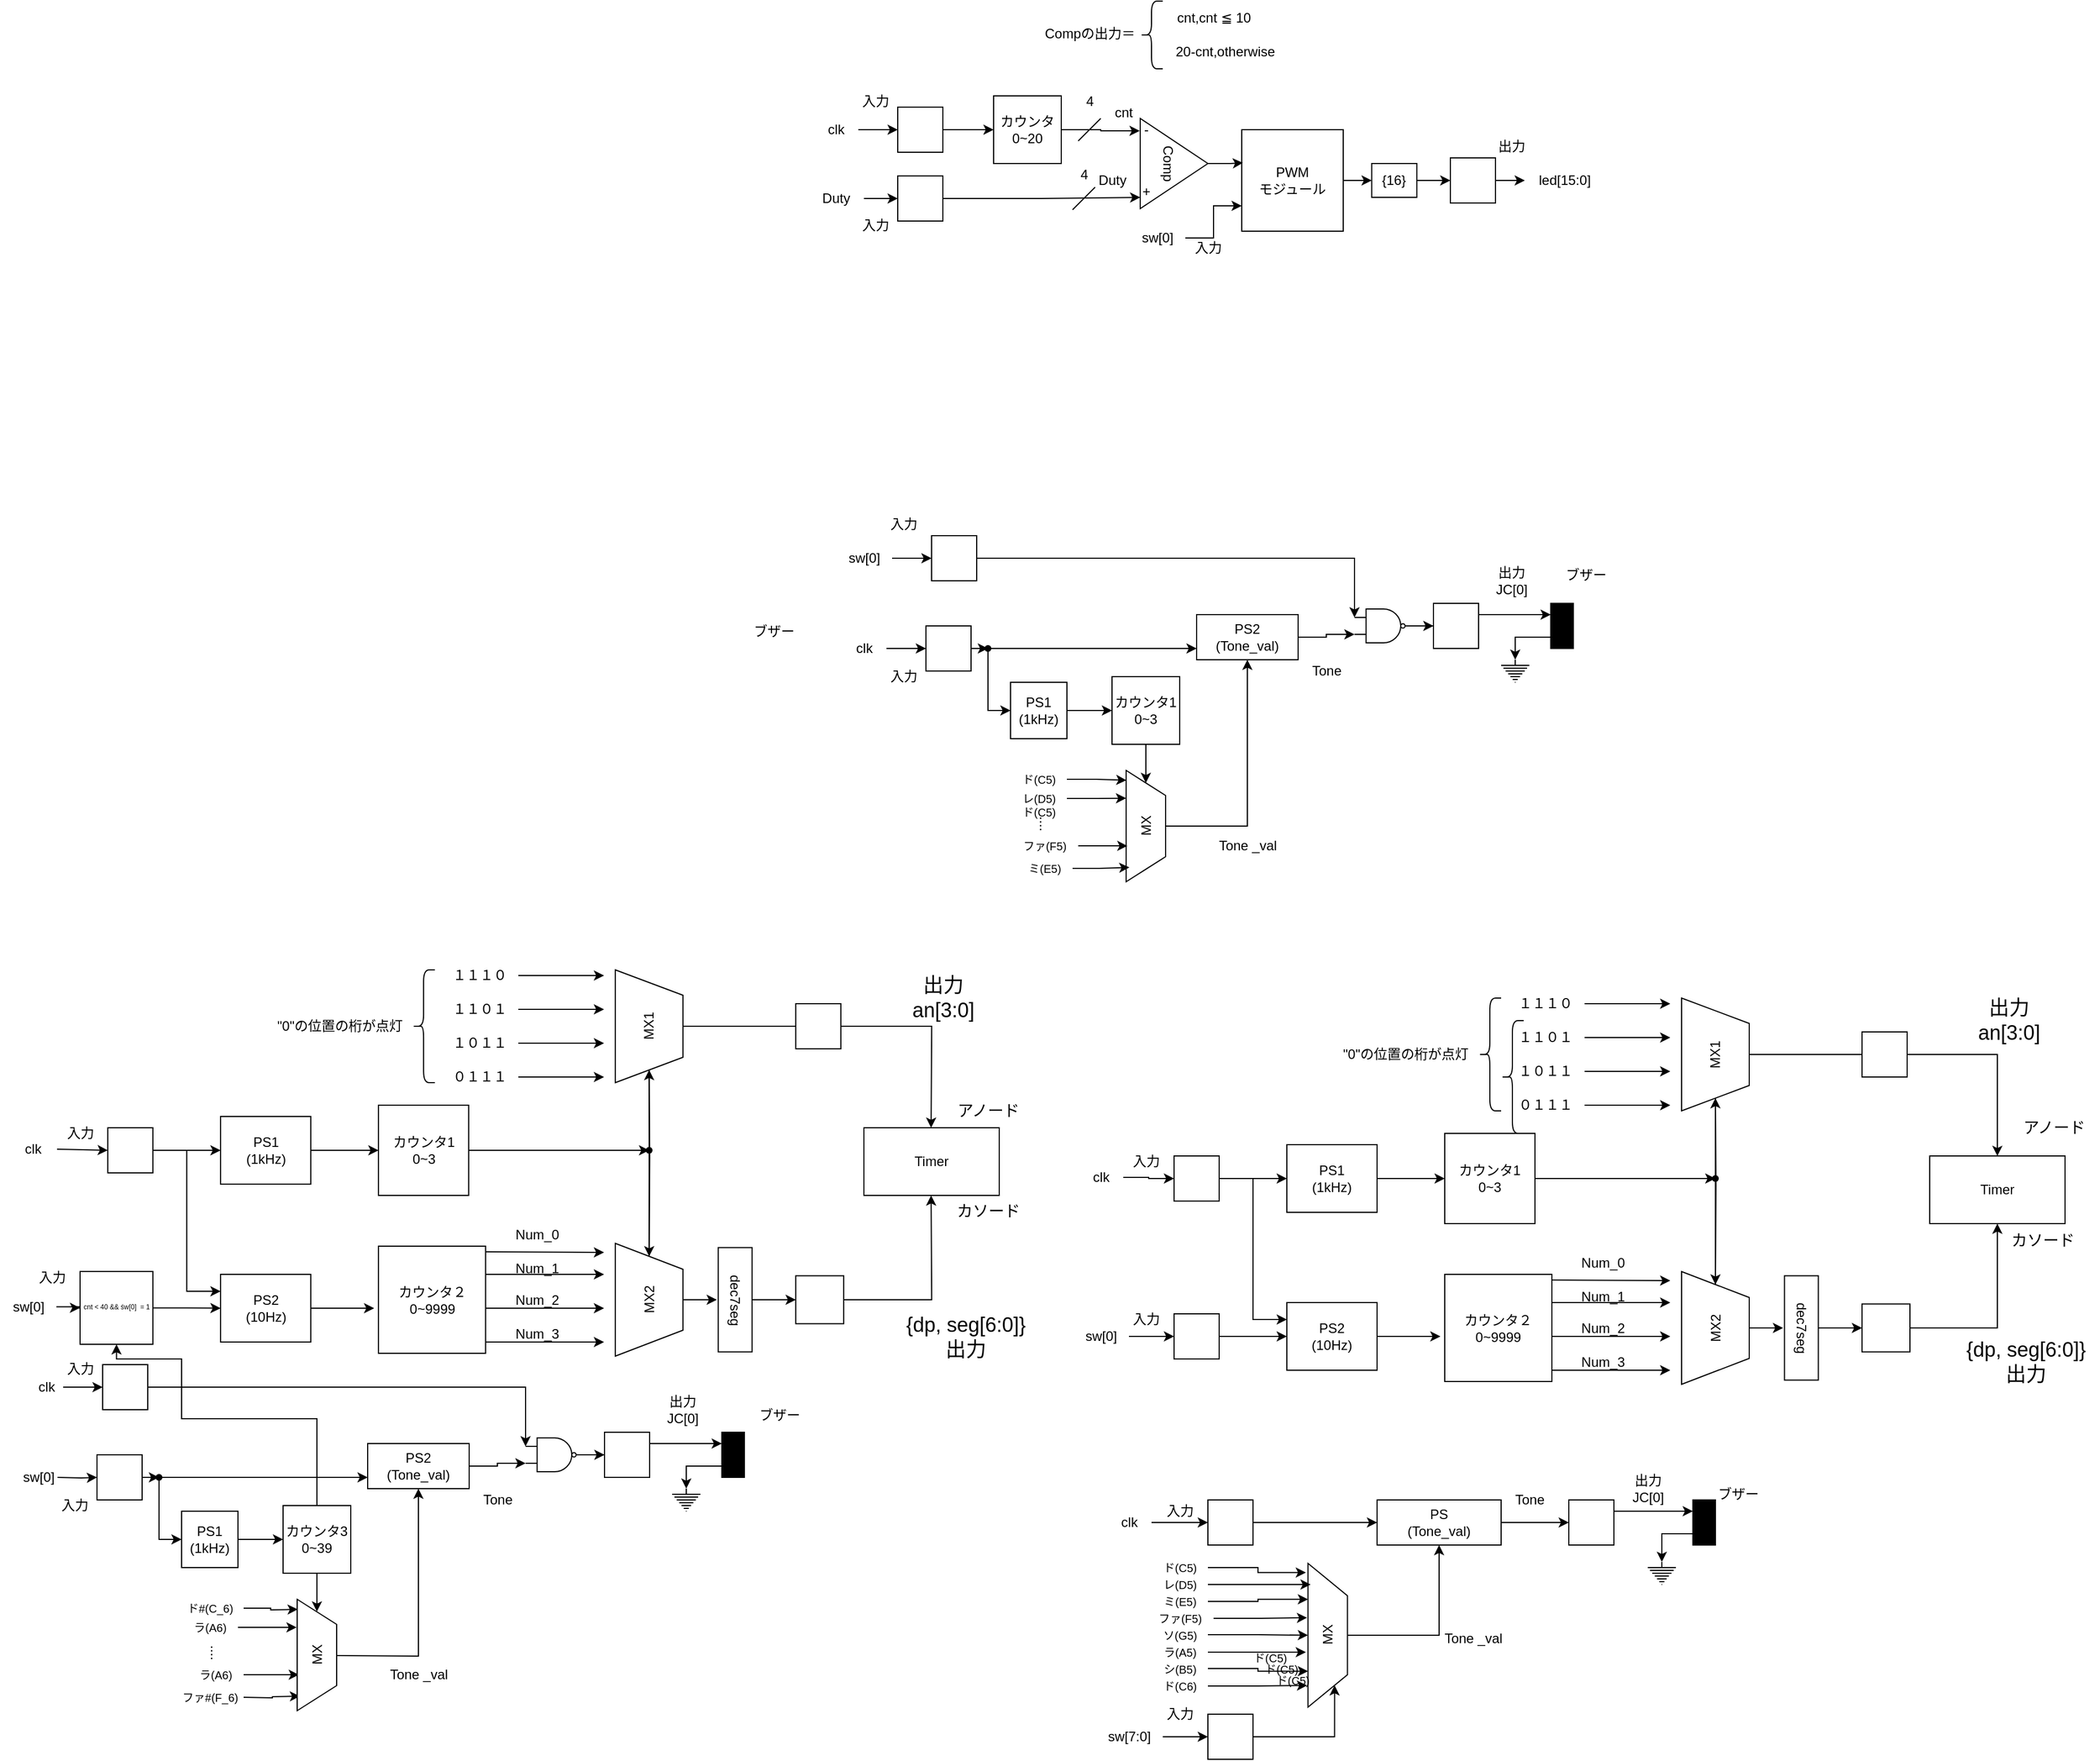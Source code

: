 <mxfile version="22.0.4" type="github">
  <diagram name="ページ1" id="Fhj4VL8P5irLUN121ERm">
    <mxGraphModel dx="3194" dy="2017" grid="1" gridSize="10" guides="1" tooltips="1" connect="1" arrows="1" fold="1" page="1" pageScale="1" pageWidth="827" pageHeight="1169" math="0" shadow="0">
      <root>
        <mxCell id="0" />
        <mxCell id="1" parent="0" />
        <mxCell id="pKBu_QRomxt_2EIybnSE-3" style="edgeStyle=orthogonalEdgeStyle;rounded=0;orthogonalLoop=1;jettySize=auto;html=1;entryX=0;entryY=0.5;entryDx=0;entryDy=0;" edge="1" parent="1" source="pKBu_QRomxt_2EIybnSE-1">
          <mxGeometry relative="1" as="geometry">
            <mxPoint x="540" y="388.75" as="targetPoint" />
          </mxGeometry>
        </mxCell>
        <mxCell id="pKBu_QRomxt_2EIybnSE-78" style="edgeStyle=orthogonalEdgeStyle;rounded=0;orthogonalLoop=1;jettySize=auto;html=1;" edge="1" parent="1" source="pKBu_QRomxt_2EIybnSE-1">
          <mxGeometry relative="1" as="geometry">
            <mxPoint x="600" y="592.5" as="targetPoint" />
          </mxGeometry>
        </mxCell>
        <mxCell id="pKBu_QRomxt_2EIybnSE-1" value="MX2" style="verticalLabelPosition=middle;verticalAlign=middle;html=1;shape=trapezoid;perimeter=trapezoidPerimeter;whiteSpace=wrap;size=0.23;arcSize=10;flipV=1;labelPosition=center;align=center;rotation=-90;" vertex="1" parent="1">
          <mxGeometry x="490" y="562.5" width="100" height="60" as="geometry" />
        </mxCell>
        <mxCell id="pKBu_QRomxt_2EIybnSE-4" style="edgeStyle=orthogonalEdgeStyle;rounded=0;orthogonalLoop=1;jettySize=auto;html=1;exitX=0;exitY=0.5;exitDx=0;exitDy=0;entryX=1;entryY=0.5;entryDx=0;entryDy=0;" edge="1" parent="1" target="pKBu_QRomxt_2EIybnSE-1">
          <mxGeometry relative="1" as="geometry">
            <mxPoint x="540" y="388.75" as="sourcePoint" />
          </mxGeometry>
        </mxCell>
        <mxCell id="pKBu_QRomxt_2EIybnSE-62" style="edgeStyle=orthogonalEdgeStyle;rounded=0;orthogonalLoop=1;jettySize=auto;html=1;" edge="1" parent="1" source="pKBu_QRomxt_2EIybnSE-2">
          <mxGeometry relative="1" as="geometry">
            <mxPoint x="700" y="350" as="targetPoint" />
          </mxGeometry>
        </mxCell>
        <mxCell id="pKBu_QRomxt_2EIybnSE-2" value="MX1" style="verticalLabelPosition=middle;verticalAlign=middle;html=1;shape=trapezoid;perimeter=trapezoidPerimeter;whiteSpace=wrap;size=0.225;arcSize=10;flipV=1;labelPosition=center;align=center;rotation=-90;" vertex="1" parent="1">
          <mxGeometry x="490" y="320" width="100" height="60" as="geometry" />
        </mxCell>
        <mxCell id="pKBu_QRomxt_2EIybnSE-50" style="edgeStyle=orthogonalEdgeStyle;rounded=0;orthogonalLoop=1;jettySize=auto;html=1;" edge="1" parent="1" source="pKBu_QRomxt_2EIybnSE-5">
          <mxGeometry relative="1" as="geometry">
            <mxPoint x="540" y="460" as="targetPoint" />
          </mxGeometry>
        </mxCell>
        <mxCell id="pKBu_QRomxt_2EIybnSE-5" value="カウンタ1&lt;br&gt;0~3" style="whiteSpace=wrap;html=1;aspect=fixed;" vertex="1" parent="1">
          <mxGeometry x="300" y="420" width="80" height="80" as="geometry" />
        </mxCell>
        <mxCell id="pKBu_QRomxt_2EIybnSE-6" value="カウンタ２&lt;br&gt;0~9999" style="whiteSpace=wrap;html=1;aspect=fixed;" vertex="1" parent="1">
          <mxGeometry x="300" y="545" width="95" height="95" as="geometry" />
        </mxCell>
        <mxCell id="pKBu_QRomxt_2EIybnSE-13" value="" style="endArrow=classic;html=1;rounded=0;" edge="1" parent="1">
          <mxGeometry width="50" height="50" relative="1" as="geometry">
            <mxPoint x="395" y="550" as="sourcePoint" />
            <mxPoint x="500" y="550.5" as="targetPoint" />
            <Array as="points" />
          </mxGeometry>
        </mxCell>
        <mxCell id="pKBu_QRomxt_2EIybnSE-14" value="" style="endArrow=classic;html=1;rounded=0;" edge="1" parent="1">
          <mxGeometry width="50" height="50" relative="1" as="geometry">
            <mxPoint x="395" y="600" as="sourcePoint" />
            <mxPoint x="500" y="600" as="targetPoint" />
          </mxGeometry>
        </mxCell>
        <mxCell id="pKBu_QRomxt_2EIybnSE-15" value="" style="endArrow=classic;html=1;rounded=0;" edge="1" parent="1">
          <mxGeometry width="50" height="50" relative="1" as="geometry">
            <mxPoint x="395" y="570" as="sourcePoint" />
            <mxPoint x="500" y="570" as="targetPoint" />
          </mxGeometry>
        </mxCell>
        <mxCell id="pKBu_QRomxt_2EIybnSE-17" value="" style="endArrow=classic;html=1;rounded=0;" edge="1" parent="1">
          <mxGeometry width="50" height="50" relative="1" as="geometry">
            <mxPoint x="395" y="630" as="sourcePoint" />
            <mxPoint x="500" y="630" as="targetPoint" />
          </mxGeometry>
        </mxCell>
        <mxCell id="pKBu_QRomxt_2EIybnSE-19" value="" style="shape=curlyBracket;whiteSpace=wrap;html=1;rounded=1;labelPosition=left;verticalLabelPosition=middle;align=right;verticalAlign=middle;" vertex="1" parent="1">
          <mxGeometry x="330" y="300" width="20" height="100" as="geometry" />
        </mxCell>
        <mxCell id="pKBu_QRomxt_2EIybnSE-20" value="&quot;0&quot;の位置の桁が点灯" style="text;html=1;align=center;verticalAlign=middle;resizable=0;points=[];autosize=1;strokeColor=none;fillColor=none;" vertex="1" parent="1">
          <mxGeometry x="200" y="335" width="130" height="30" as="geometry" />
        </mxCell>
        <mxCell id="pKBu_QRomxt_2EIybnSE-21" value="Num_0" style="text;html=1;align=center;verticalAlign=middle;resizable=0;points=[];autosize=1;strokeColor=none;fillColor=none;" vertex="1" parent="1">
          <mxGeometry x="410" y="520" width="60" height="30" as="geometry" />
        </mxCell>
        <mxCell id="pKBu_QRomxt_2EIybnSE-22" value="Num_1" style="text;html=1;align=center;verticalAlign=middle;resizable=0;points=[];autosize=1;strokeColor=none;fillColor=none;" vertex="1" parent="1">
          <mxGeometry x="410" y="550" width="60" height="30" as="geometry" />
        </mxCell>
        <mxCell id="pKBu_QRomxt_2EIybnSE-23" value="Num_2" style="text;html=1;align=center;verticalAlign=middle;resizable=0;points=[];autosize=1;strokeColor=none;fillColor=none;" vertex="1" parent="1">
          <mxGeometry x="410" y="577.5" width="60" height="30" as="geometry" />
        </mxCell>
        <mxCell id="pKBu_QRomxt_2EIybnSE-25" value="Num_3" style="text;html=1;align=center;verticalAlign=middle;resizable=0;points=[];autosize=1;strokeColor=none;fillColor=none;" vertex="1" parent="1">
          <mxGeometry x="410" y="607.5" width="60" height="30" as="geometry" />
        </mxCell>
        <mxCell id="pKBu_QRomxt_2EIybnSE-27" value="PS2&lt;br&gt;(10Hz)" style="whiteSpace=wrap;html=1;" vertex="1" parent="1">
          <mxGeometry x="160" y="570" width="80" height="60" as="geometry" />
        </mxCell>
        <mxCell id="pKBu_QRomxt_2EIybnSE-48" style="edgeStyle=orthogonalEdgeStyle;rounded=0;orthogonalLoop=1;jettySize=auto;html=1;entryX=0;entryY=0.5;entryDx=0;entryDy=0;" edge="1" parent="1" source="pKBu_QRomxt_2EIybnSE-28" target="pKBu_QRomxt_2EIybnSE-5">
          <mxGeometry relative="1" as="geometry" />
        </mxCell>
        <mxCell id="pKBu_QRomxt_2EIybnSE-28" value="PS1&lt;br&gt;(1kHz)" style="whiteSpace=wrap;html=1;" vertex="1" parent="1">
          <mxGeometry x="160" y="430" width="80" height="60" as="geometry" />
        </mxCell>
        <mxCell id="pKBu_QRomxt_2EIybnSE-35" style="edgeStyle=orthogonalEdgeStyle;rounded=0;orthogonalLoop=1;jettySize=auto;html=1;entryX=0;entryY=0.5;entryDx=0;entryDy=0;" edge="1" parent="1" source="pKBu_QRomxt_2EIybnSE-31" target="pKBu_QRomxt_2EIybnSE-28">
          <mxGeometry relative="1" as="geometry" />
        </mxCell>
        <mxCell id="pKBu_QRomxt_2EIybnSE-47" style="edgeStyle=orthogonalEdgeStyle;rounded=0;orthogonalLoop=1;jettySize=auto;html=1;entryX=0;entryY=0.25;entryDx=0;entryDy=0;" edge="1" parent="1" source="pKBu_QRomxt_2EIybnSE-31" target="pKBu_QRomxt_2EIybnSE-27">
          <mxGeometry relative="1" as="geometry">
            <mxPoint x="100" y="590" as="targetPoint" />
            <mxPoint x="-10" y="460" as="sourcePoint" />
          </mxGeometry>
        </mxCell>
        <mxCell id="pKBu_QRomxt_2EIybnSE-33" style="edgeStyle=orthogonalEdgeStyle;rounded=0;orthogonalLoop=1;jettySize=auto;html=1;entryX=0;entryY=0.5;entryDx=0;entryDy=0;" edge="1" parent="1" source="pKBu_QRomxt_2EIybnSE-32" target="pKBu_QRomxt_2EIybnSE-31">
          <mxGeometry relative="1" as="geometry" />
        </mxCell>
        <mxCell id="pKBu_QRomxt_2EIybnSE-32" value="clk" style="text;html=1;align=center;verticalAlign=middle;resizable=0;points=[];autosize=1;strokeColor=none;fillColor=none;" vertex="1" parent="1">
          <mxGeometry x="-25" y="444" width="40" height="30" as="geometry" />
        </mxCell>
        <mxCell id="pKBu_QRomxt_2EIybnSE-34" value="入力" style="text;html=1;align=center;verticalAlign=middle;resizable=0;points=[];autosize=1;strokeColor=none;fillColor=none;" vertex="1" parent="1">
          <mxGeometry x="10" y="430" width="50" height="30" as="geometry" />
        </mxCell>
        <mxCell id="pKBu_QRomxt_2EIybnSE-77" style="edgeStyle=orthogonalEdgeStyle;rounded=0;orthogonalLoop=1;jettySize=auto;html=1;entryX=0;entryY=0.5;entryDx=0;entryDy=0;" edge="1" parent="1" source="pKBu_QRomxt_2EIybnSE-38" target="pKBu_QRomxt_2EIybnSE-27">
          <mxGeometry relative="1" as="geometry" />
        </mxCell>
        <mxCell id="pKBu_QRomxt_2EIybnSE-38" value="" style="whiteSpace=wrap;html=1;aspect=fixed;" vertex="1" parent="1">
          <mxGeometry x="60" y="580" width="40" height="40" as="geometry" />
        </mxCell>
        <mxCell id="pKBu_QRomxt_2EIybnSE-41" style="edgeStyle=orthogonalEdgeStyle;rounded=0;orthogonalLoop=1;jettySize=auto;html=1;entryX=0;entryY=0.5;entryDx=0;entryDy=0;" edge="1" parent="1" source="pKBu_QRomxt_2EIybnSE-40" target="pKBu_QRomxt_2EIybnSE-38">
          <mxGeometry relative="1" as="geometry" />
        </mxCell>
        <mxCell id="pKBu_QRomxt_2EIybnSE-40" value="sw[0]" style="text;html=1;align=center;verticalAlign=middle;resizable=0;points=[];autosize=1;strokeColor=none;fillColor=none;" vertex="1" parent="1">
          <mxGeometry x="-30" y="585" width="50" height="30" as="geometry" />
        </mxCell>
        <mxCell id="pKBu_QRomxt_2EIybnSE-42" value="入力" style="text;html=1;align=center;verticalAlign=middle;resizable=0;points=[];autosize=1;strokeColor=none;fillColor=none;" vertex="1" parent="1">
          <mxGeometry x="10" y="570" width="50" height="30" as="geometry" />
        </mxCell>
        <mxCell id="pKBu_QRomxt_2EIybnSE-49" style="edgeStyle=orthogonalEdgeStyle;rounded=0;orthogonalLoop=1;jettySize=auto;html=1;entryX=-0.04;entryY=0.579;entryDx=0;entryDy=0;entryPerimeter=0;" edge="1" parent="1" source="pKBu_QRomxt_2EIybnSE-27" target="pKBu_QRomxt_2EIybnSE-6">
          <mxGeometry relative="1" as="geometry" />
        </mxCell>
        <mxCell id="pKBu_QRomxt_2EIybnSE-51" value="" style="shape=waypoint;sketch=0;size=6;pointerEvents=1;points=[];fillColor=none;resizable=0;rotatable=0;perimeter=centerPerimeter;snapToPoint=1;" vertex="1" parent="1">
          <mxGeometry x="530" y="450" width="20" height="20" as="geometry" />
        </mxCell>
        <mxCell id="pKBu_QRomxt_2EIybnSE-55" style="edgeStyle=orthogonalEdgeStyle;rounded=0;orthogonalLoop=1;jettySize=auto;html=1;" edge="1" parent="1" source="pKBu_QRomxt_2EIybnSE-54">
          <mxGeometry relative="1" as="geometry">
            <mxPoint x="500" y="305" as="targetPoint" />
          </mxGeometry>
        </mxCell>
        <mxCell id="pKBu_QRomxt_2EIybnSE-54" value="１１１０" style="text;html=1;align=center;verticalAlign=middle;resizable=0;points=[];autosize=1;strokeColor=none;fillColor=none;" vertex="1" parent="1">
          <mxGeometry x="354" y="290" width="70" height="30" as="geometry" />
        </mxCell>
        <mxCell id="pKBu_QRomxt_2EIybnSE-57" style="edgeStyle=orthogonalEdgeStyle;rounded=0;orthogonalLoop=1;jettySize=auto;html=1;" edge="1" parent="1" source="pKBu_QRomxt_2EIybnSE-56">
          <mxGeometry relative="1" as="geometry">
            <mxPoint x="500" y="335" as="targetPoint" />
          </mxGeometry>
        </mxCell>
        <mxCell id="pKBu_QRomxt_2EIybnSE-56" value="１１０１" style="text;html=1;align=center;verticalAlign=middle;resizable=0;points=[];autosize=1;strokeColor=none;fillColor=none;" vertex="1" parent="1">
          <mxGeometry x="354" y="320" width="70" height="30" as="geometry" />
        </mxCell>
        <mxCell id="pKBu_QRomxt_2EIybnSE-59" style="edgeStyle=orthogonalEdgeStyle;rounded=0;orthogonalLoop=1;jettySize=auto;html=1;" edge="1" parent="1" source="pKBu_QRomxt_2EIybnSE-58">
          <mxGeometry relative="1" as="geometry">
            <mxPoint x="500" y="365" as="targetPoint" />
          </mxGeometry>
        </mxCell>
        <mxCell id="pKBu_QRomxt_2EIybnSE-58" value="１０１１" style="text;html=1;align=center;verticalAlign=middle;resizable=0;points=[];autosize=1;strokeColor=none;fillColor=none;" vertex="1" parent="1">
          <mxGeometry x="354" y="350" width="70" height="30" as="geometry" />
        </mxCell>
        <mxCell id="pKBu_QRomxt_2EIybnSE-61" style="edgeStyle=orthogonalEdgeStyle;rounded=0;orthogonalLoop=1;jettySize=auto;html=1;" edge="1" parent="1" source="pKBu_QRomxt_2EIybnSE-60">
          <mxGeometry relative="1" as="geometry">
            <mxPoint x="500" y="395" as="targetPoint" />
          </mxGeometry>
        </mxCell>
        <mxCell id="pKBu_QRomxt_2EIybnSE-60" value="０１１１" style="text;html=1;align=center;verticalAlign=middle;resizable=0;points=[];autosize=1;strokeColor=none;fillColor=none;" vertex="1" parent="1">
          <mxGeometry x="354" y="380" width="70" height="30" as="geometry" />
        </mxCell>
        <mxCell id="pKBu_QRomxt_2EIybnSE-66" style="edgeStyle=orthogonalEdgeStyle;rounded=0;orthogonalLoop=1;jettySize=auto;html=1;" edge="1" parent="1" source="pKBu_QRomxt_2EIybnSE-65" target="pKBu_QRomxt_2EIybnSE-67">
          <mxGeometry relative="1" as="geometry">
            <mxPoint x="700" y="591.25" as="targetPoint" />
          </mxGeometry>
        </mxCell>
        <mxCell id="pKBu_QRomxt_2EIybnSE-65" value="dec7seg" style="whiteSpace=wrap;html=1;rotation=90;" vertex="1" parent="1">
          <mxGeometry x="570" y="577.5" width="92.5" height="30" as="geometry" />
        </mxCell>
        <mxCell id="pKBu_QRomxt_2EIybnSE-80" style="edgeStyle=orthogonalEdgeStyle;rounded=0;orthogonalLoop=1;jettySize=auto;html=1;entryX=0.5;entryY=1;entryDx=0;entryDy=0;" edge="1" parent="1" source="pKBu_QRomxt_2EIybnSE-67" target="pKBu_QRomxt_2EIybnSE-71">
          <mxGeometry relative="1" as="geometry" />
        </mxCell>
        <mxCell id="pKBu_QRomxt_2EIybnSE-67" value="" style="whiteSpace=wrap;html=1;aspect=fixed;" vertex="1" parent="1">
          <mxGeometry x="670" y="571.25" width="42.5" height="42.5" as="geometry" />
        </mxCell>
        <mxCell id="pKBu_QRomxt_2EIybnSE-79" style="edgeStyle=orthogonalEdgeStyle;rounded=0;orthogonalLoop=1;jettySize=auto;html=1;entryX=0.5;entryY=0;entryDx=0;entryDy=0;" edge="1" parent="1" source="pKBu_QRomxt_2EIybnSE-68" target="pKBu_QRomxt_2EIybnSE-71">
          <mxGeometry relative="1" as="geometry">
            <mxPoint x="790" y="430" as="targetPoint" />
          </mxGeometry>
        </mxCell>
        <mxCell id="pKBu_QRomxt_2EIybnSE-68" value="" style="whiteSpace=wrap;html=1;aspect=fixed;" vertex="1" parent="1">
          <mxGeometry x="670" y="330" width="40" height="40" as="geometry" />
        </mxCell>
        <mxCell id="pKBu_QRomxt_2EIybnSE-71" value="Timer" style="rounded=0;whiteSpace=wrap;html=1;" vertex="1" parent="1">
          <mxGeometry x="730" y="440" width="120" height="60" as="geometry" />
        </mxCell>
        <mxCell id="pKBu_QRomxt_2EIybnSE-72" value="&lt;font style=&quot;font-size: 14px;&quot;&gt;アノード&lt;/font&gt;" style="text;html=1;align=center;verticalAlign=middle;resizable=0;points=[];autosize=1;strokeColor=none;fillColor=none;" vertex="1" parent="1">
          <mxGeometry x="800" y="400" width="80" height="30" as="geometry" />
        </mxCell>
        <mxCell id="pKBu_QRomxt_2EIybnSE-73" value="&lt;span style=&quot;font-size: 14px;&quot;&gt;カソード&lt;/span&gt;" style="text;html=1;align=center;verticalAlign=middle;resizable=0;points=[];autosize=1;strokeColor=none;fillColor=none;" vertex="1" parent="1">
          <mxGeometry x="790" y="500" width="80" height="30" as="geometry" />
        </mxCell>
        <mxCell id="pKBu_QRomxt_2EIybnSE-74" value="&lt;font style=&quot;font-size: 18px;&quot;&gt;出力&lt;br&gt;an[3:0]&lt;/font&gt;" style="text;html=1;align=center;verticalAlign=middle;resizable=0;points=[];autosize=1;strokeColor=none;fillColor=none;" vertex="1" parent="1">
          <mxGeometry x="760" y="290" width="80" height="60" as="geometry" />
        </mxCell>
        <mxCell id="pKBu_QRomxt_2EIybnSE-75" value="&lt;font size=&quot;4&quot;&gt;{dp, seg[6:0]}&lt;br&gt;出力&lt;br&gt;&lt;/font&gt;" style="text;html=1;align=center;verticalAlign=middle;resizable=0;points=[];autosize=1;strokeColor=none;fillColor=none;" vertex="1" parent="1">
          <mxGeometry x="750" y="592.5" width="130" height="60" as="geometry" />
        </mxCell>
        <mxCell id="pKBu_QRomxt_2EIybnSE-31" value="" style="whiteSpace=wrap;html=1;aspect=fixed;" vertex="1" parent="1">
          <mxGeometry x="60" y="440" width="40" height="40" as="geometry" />
        </mxCell>
        <mxCell id="pKBu_QRomxt_2EIybnSE-102" style="edgeStyle=orthogonalEdgeStyle;rounded=0;orthogonalLoop=1;jettySize=auto;html=1;entryX=0;entryY=0.5;entryDx=0;entryDy=0;" edge="1" parent="1" source="pKBu_QRomxt_2EIybnSE-81" target="pKBu_QRomxt_2EIybnSE-85">
          <mxGeometry relative="1" as="geometry" />
        </mxCell>
        <mxCell id="pKBu_QRomxt_2EIybnSE-81" value="clk" style="text;html=1;align=center;verticalAlign=middle;resizable=0;points=[];autosize=1;strokeColor=none;fillColor=none;" vertex="1" parent="1">
          <mxGeometry y="750" width="40" height="30" as="geometry" />
        </mxCell>
        <mxCell id="pKBu_QRomxt_2EIybnSE-83" value="入力" style="text;html=1;align=center;verticalAlign=middle;resizable=0;points=[];autosize=1;strokeColor=none;fillColor=none;" vertex="1" parent="1">
          <mxGeometry x="40" y="740" width="50" height="30" as="geometry" />
        </mxCell>
        <mxCell id="pKBu_QRomxt_2EIybnSE-99" style="edgeStyle=orthogonalEdgeStyle;rounded=0;orthogonalLoop=1;jettySize=auto;html=1;entryX=0;entryY=0.5;entryDx=0;entryDy=0;" edge="1" parent="1" source="pKBu_QRomxt_2EIybnSE-85" target="pKBu_QRomxt_2EIybnSE-91">
          <mxGeometry relative="1" as="geometry" />
        </mxCell>
        <mxCell id="pKBu_QRomxt_2EIybnSE-85" value="" style="whiteSpace=wrap;html=1;aspect=fixed;" vertex="1" parent="1">
          <mxGeometry x="90" y="745" width="40" height="40" as="geometry" />
        </mxCell>
        <mxCell id="pKBu_QRomxt_2EIybnSE-101" style="edgeStyle=orthogonalEdgeStyle;rounded=0;orthogonalLoop=1;jettySize=auto;html=1;entryX=0;entryY=0.75;entryDx=0;entryDy=0;" edge="1" parent="1" source="pKBu_QRomxt_2EIybnSE-86" target="pKBu_QRomxt_2EIybnSE-90">
          <mxGeometry relative="1" as="geometry">
            <mxPoint x="200" y="920" as="targetPoint" />
          </mxGeometry>
        </mxCell>
        <mxCell id="pKBu_QRomxt_2EIybnSE-86" value="" style="whiteSpace=wrap;html=1;aspect=fixed;" vertex="1" parent="1">
          <mxGeometry x="90" y="935" width="40" height="40" as="geometry" />
        </mxCell>
        <mxCell id="pKBu_QRomxt_2EIybnSE-88" style="edgeStyle=orthogonalEdgeStyle;rounded=0;orthogonalLoop=1;jettySize=auto;html=1;" edge="1" parent="1" source="pKBu_QRomxt_2EIybnSE-87" target="pKBu_QRomxt_2EIybnSE-86">
          <mxGeometry relative="1" as="geometry" />
        </mxCell>
        <mxCell id="pKBu_QRomxt_2EIybnSE-87" value="sw[7:0]" style="text;html=1;align=center;verticalAlign=middle;resizable=0;points=[];autosize=1;strokeColor=none;fillColor=none;" vertex="1" parent="1">
          <mxGeometry x="-10" y="940" width="60" height="30" as="geometry" />
        </mxCell>
        <mxCell id="pKBu_QRomxt_2EIybnSE-89" value="入力" style="text;html=1;align=center;verticalAlign=middle;resizable=0;points=[];autosize=1;strokeColor=none;fillColor=none;" vertex="1" parent="1">
          <mxGeometry x="40" y="920" width="50" height="30" as="geometry" />
        </mxCell>
        <mxCell id="pKBu_QRomxt_2EIybnSE-100" style="edgeStyle=orthogonalEdgeStyle;rounded=0;orthogonalLoop=1;jettySize=auto;html=1;entryX=0.5;entryY=1;entryDx=0;entryDy=0;" edge="1" parent="1" source="pKBu_QRomxt_2EIybnSE-90" target="pKBu_QRomxt_2EIybnSE-91">
          <mxGeometry relative="1" as="geometry">
            <mxPoint x="300" y="790" as="targetPoint" />
          </mxGeometry>
        </mxCell>
        <mxCell id="pKBu_QRomxt_2EIybnSE-90" value="MX" style="verticalLabelPosition=middle;verticalAlign=middle;html=1;shape=trapezoid;perimeter=trapezoidPerimeter;whiteSpace=wrap;size=0.225;arcSize=10;flipV=1;labelPosition=center;align=center;rotation=-90;" vertex="1" parent="1">
          <mxGeometry x="132.5" y="847.5" width="127.5" height="35" as="geometry" />
        </mxCell>
        <mxCell id="pKBu_QRomxt_2EIybnSE-98" style="edgeStyle=orthogonalEdgeStyle;rounded=0;orthogonalLoop=1;jettySize=auto;html=1;entryX=0;entryY=0.5;entryDx=0;entryDy=0;" edge="1" parent="1" source="pKBu_QRomxt_2EIybnSE-91" target="pKBu_QRomxt_2EIybnSE-92">
          <mxGeometry relative="1" as="geometry" />
        </mxCell>
        <mxCell id="pKBu_QRomxt_2EIybnSE-91" value="PS&lt;br&gt;(Tone_val)" style="whiteSpace=wrap;html=1;" vertex="1" parent="1">
          <mxGeometry x="240" y="745" width="110" height="40" as="geometry" />
        </mxCell>
        <mxCell id="pKBu_QRomxt_2EIybnSE-97" style="edgeStyle=orthogonalEdgeStyle;rounded=0;orthogonalLoop=1;jettySize=auto;html=1;exitX=1;exitY=0.25;exitDx=0;exitDy=0;entryX=0.25;entryY=1;entryDx=0;entryDy=0;" edge="1" parent="1" source="pKBu_QRomxt_2EIybnSE-92" target="pKBu_QRomxt_2EIybnSE-93">
          <mxGeometry relative="1" as="geometry" />
        </mxCell>
        <mxCell id="pKBu_QRomxt_2EIybnSE-92" value="" style="whiteSpace=wrap;html=1;aspect=fixed;" vertex="1" parent="1">
          <mxGeometry x="410" y="745" width="40" height="40" as="geometry" />
        </mxCell>
        <mxCell id="pKBu_QRomxt_2EIybnSE-93" value="" style="whiteSpace=wrap;html=1;rotation=90;fillColor=#000000;" vertex="1" parent="1">
          <mxGeometry x="510" y="755" width="40" height="20" as="geometry" />
        </mxCell>
        <mxCell id="pKBu_QRomxt_2EIybnSE-94" value="" style="pointerEvents=1;verticalLabelPosition=bottom;shadow=0;dashed=0;align=center;html=1;verticalAlign=top;shape=mxgraph.electrical.signal_sources.protective_earth;" vertex="1" parent="1">
          <mxGeometry x="480" y="800" width="25" height="20" as="geometry" />
        </mxCell>
        <mxCell id="pKBu_QRomxt_2EIybnSE-103" value="Tone _val" style="text;html=1;align=center;verticalAlign=middle;resizable=0;points=[];autosize=1;strokeColor=none;fillColor=none;" vertex="1" parent="1">
          <mxGeometry x="290" y="852.5" width="70" height="30" as="geometry" />
        </mxCell>
        <mxCell id="pKBu_QRomxt_2EIybnSE-104" value="Tone" style="text;html=1;align=center;verticalAlign=middle;resizable=0;points=[];autosize=1;strokeColor=none;fillColor=none;" vertex="1" parent="1">
          <mxGeometry x="350" y="730" width="50" height="30" as="geometry" />
        </mxCell>
        <mxCell id="pKBu_QRomxt_2EIybnSE-105" value="出力&lt;br&gt;JC[0]" style="text;html=1;align=center;verticalAlign=middle;resizable=0;points=[];autosize=1;strokeColor=none;fillColor=none;" vertex="1" parent="1">
          <mxGeometry x="455" y="715" width="50" height="40" as="geometry" />
        </mxCell>
        <mxCell id="pKBu_QRomxt_2EIybnSE-106" value="ブザー" style="text;html=1;align=center;verticalAlign=middle;resizable=0;points=[];autosize=1;strokeColor=none;fillColor=none;" vertex="1" parent="1">
          <mxGeometry x="530" y="725" width="60" height="30" as="geometry" />
        </mxCell>
        <mxCell id="pKBu_QRomxt_2EIybnSE-124" style="edgeStyle=orthogonalEdgeStyle;rounded=0;orthogonalLoop=1;jettySize=auto;html=1;entryX=0.936;entryY=1.053;entryDx=0;entryDy=0;entryPerimeter=0;" edge="1" parent="1" source="pKBu_QRomxt_2EIybnSE-107" target="pKBu_QRomxt_2EIybnSE-90">
          <mxGeometry relative="1" as="geometry">
            <mxPoint x="170" y="805" as="targetPoint" />
          </mxGeometry>
        </mxCell>
        <mxCell id="pKBu_QRomxt_2EIybnSE-107" value="&lt;font style=&quot;font-size: 10px;&quot;&gt;ド(C5)&lt;/font&gt;" style="text;html=1;align=center;verticalAlign=middle;resizable=0;points=[];autosize=1;strokeColor=none;fillColor=none;" vertex="1" parent="1">
          <mxGeometry x="40" y="790" width="50" height="30" as="geometry" />
        </mxCell>
        <mxCell id="pKBu_QRomxt_2EIybnSE-127" style="edgeStyle=orthogonalEdgeStyle;rounded=0;orthogonalLoop=1;jettySize=auto;html=1;entryX=0.75;entryY=0;entryDx=0;entryDy=0;" edge="1" parent="1" source="pKBu_QRomxt_2EIybnSE-115" target="pKBu_QRomxt_2EIybnSE-90">
          <mxGeometry relative="1" as="geometry">
            <mxPoint x="170" y="835" as="targetPoint" />
          </mxGeometry>
        </mxCell>
        <mxCell id="pKBu_QRomxt_2EIybnSE-115" value="&lt;font style=&quot;font-size: 10px;&quot;&gt;ミ(E5)&lt;/font&gt;" style="text;html=1;align=center;verticalAlign=middle;resizable=0;points=[];autosize=1;strokeColor=none;fillColor=none;" vertex="1" parent="1">
          <mxGeometry x="40" y="820" width="50" height="30" as="geometry" />
        </mxCell>
        <mxCell id="pKBu_QRomxt_2EIybnSE-125" style="edgeStyle=orthogonalEdgeStyle;rounded=0;orthogonalLoop=1;jettySize=auto;html=1;entryX=0.853;entryY=0.933;entryDx=0;entryDy=0;entryPerimeter=0;" edge="1" parent="1" source="pKBu_QRomxt_2EIybnSE-116" target="pKBu_QRomxt_2EIybnSE-90">
          <mxGeometry relative="1" as="geometry">
            <mxPoint x="170" y="820" as="targetPoint" />
          </mxGeometry>
        </mxCell>
        <mxCell id="pKBu_QRomxt_2EIybnSE-116" value="&lt;font style=&quot;font-size: 10px;&quot;&gt;レ(D5)&lt;/font&gt;" style="text;html=1;align=center;verticalAlign=middle;resizable=0;points=[];autosize=1;strokeColor=none;fillColor=none;" vertex="1" parent="1">
          <mxGeometry x="40" y="805" width="50" height="30" as="geometry" />
        </mxCell>
        <mxCell id="pKBu_QRomxt_2EIybnSE-117" value="&lt;font style=&quot;font-size: 10px;&quot;&gt;ラ(A5)&lt;/font&gt;" style="text;html=1;align=center;verticalAlign=middle;resizable=0;points=[];autosize=1;strokeColor=none;fillColor=none;" vertex="1" parent="1">
          <mxGeometry x="40" y="865" width="50" height="30" as="geometry" />
        </mxCell>
        <mxCell id="pKBu_QRomxt_2EIybnSE-128" style="edgeStyle=orthogonalEdgeStyle;rounded=0;orthogonalLoop=1;jettySize=auto;html=1;entryX=0.622;entryY=1.023;entryDx=0;entryDy=0;entryPerimeter=0;" edge="1" parent="1" source="pKBu_QRomxt_2EIybnSE-118" target="pKBu_QRomxt_2EIybnSE-90">
          <mxGeometry relative="1" as="geometry">
            <mxPoint x="170" y="850" as="targetPoint" />
          </mxGeometry>
        </mxCell>
        <mxCell id="pKBu_QRomxt_2EIybnSE-118" value="&lt;font style=&quot;font-size: 10px;&quot;&gt;ファ(F5)&lt;/font&gt;" style="text;html=1;align=center;verticalAlign=middle;resizable=0;points=[];autosize=1;strokeColor=none;fillColor=none;" vertex="1" parent="1">
          <mxGeometry x="35" y="835" width="60" height="30" as="geometry" />
        </mxCell>
        <mxCell id="pKBu_QRomxt_2EIybnSE-129" style="edgeStyle=orthogonalEdgeStyle;rounded=0;orthogonalLoop=1;jettySize=auto;html=1;entryX=0.5;entryY=0;entryDx=0;entryDy=0;" edge="1" parent="1" source="pKBu_QRomxt_2EIybnSE-119" target="pKBu_QRomxt_2EIybnSE-90">
          <mxGeometry relative="1" as="geometry">
            <mxPoint x="170" y="865" as="targetPoint" />
          </mxGeometry>
        </mxCell>
        <mxCell id="pKBu_QRomxt_2EIybnSE-119" value="&lt;font style=&quot;font-size: 10px;&quot;&gt;ソ(G5)&lt;/font&gt;" style="text;html=1;align=center;verticalAlign=middle;resizable=0;points=[];autosize=1;strokeColor=none;fillColor=none;" vertex="1" parent="1">
          <mxGeometry x="40" y="849.5" width="50" height="30" as="geometry" />
        </mxCell>
        <mxCell id="pKBu_QRomxt_2EIybnSE-133" style="edgeStyle=orthogonalEdgeStyle;rounded=0;orthogonalLoop=1;jettySize=auto;html=1;entryX=0.25;entryY=0;entryDx=0;entryDy=0;" edge="1" parent="1" source="pKBu_QRomxt_2EIybnSE-120" target="pKBu_QRomxt_2EIybnSE-90">
          <mxGeometry relative="1" as="geometry" />
        </mxCell>
        <mxCell id="pKBu_QRomxt_2EIybnSE-120" value="&lt;font style=&quot;font-size: 10px;&quot;&gt;シ(B5)&lt;/font&gt;" style="text;html=1;align=center;verticalAlign=middle;resizable=0;points=[];autosize=1;strokeColor=none;fillColor=none;" vertex="1" parent="1">
          <mxGeometry x="40" y="879.5" width="50" height="30" as="geometry" />
        </mxCell>
        <mxCell id="pKBu_QRomxt_2EIybnSE-130" style="edgeStyle=orthogonalEdgeStyle;rounded=0;orthogonalLoop=1;jettySize=auto;html=1;entryX=0.151;entryY=1.023;entryDx=0;entryDy=0;entryPerimeter=0;" edge="1" parent="1" source="pKBu_QRomxt_2EIybnSE-121" target="pKBu_QRomxt_2EIybnSE-90">
          <mxGeometry relative="1" as="geometry">
            <mxPoint x="170" y="910" as="targetPoint" />
          </mxGeometry>
        </mxCell>
        <mxCell id="pKBu_QRomxt_2EIybnSE-121" value="&lt;font style=&quot;font-size: 10px;&quot;&gt;ド(C6)&lt;/font&gt;" style="text;html=1;align=center;verticalAlign=middle;resizable=0;points=[];autosize=1;strokeColor=none;fillColor=none;" vertex="1" parent="1">
          <mxGeometry x="40" y="895" width="50" height="30" as="geometry" />
        </mxCell>
        <mxCell id="pKBu_QRomxt_2EIybnSE-132" style="edgeStyle=orthogonalEdgeStyle;rounded=0;orthogonalLoop=1;jettySize=auto;html=1;entryX=0.382;entryY=1.053;entryDx=0;entryDy=0;entryPerimeter=0;" edge="1" parent="1" source="pKBu_QRomxt_2EIybnSE-117" target="pKBu_QRomxt_2EIybnSE-90">
          <mxGeometry relative="1" as="geometry" />
        </mxCell>
        <mxCell id="pKBu_QRomxt_2EIybnSE-134" value="&lt;font style=&quot;font-size: 10px;&quot;&gt;ド(C5)&lt;/font&gt;" style="text;html=1;align=center;verticalAlign=middle;resizable=0;points=[];autosize=1;strokeColor=none;fillColor=none;" vertex="1" parent="1">
          <mxGeometry x="120" y="870" width="50" height="30" as="geometry" />
        </mxCell>
        <mxCell id="pKBu_QRomxt_2EIybnSE-135" value="&lt;font style=&quot;font-size: 10px;&quot;&gt;ド(C5)&lt;/font&gt;" style="text;html=1;align=center;verticalAlign=middle;resizable=0;points=[];autosize=1;strokeColor=none;fillColor=none;" vertex="1" parent="1">
          <mxGeometry x="130" y="880" width="50" height="30" as="geometry" />
        </mxCell>
        <mxCell id="pKBu_QRomxt_2EIybnSE-136" value="&lt;font style=&quot;font-size: 10px;&quot;&gt;ド(C5)&lt;/font&gt;" style="text;html=1;align=center;verticalAlign=middle;resizable=0;points=[];autosize=1;strokeColor=none;fillColor=none;" vertex="1" parent="1">
          <mxGeometry x="140" y="890" width="50" height="30" as="geometry" />
        </mxCell>
        <mxCell id="pKBu_QRomxt_2EIybnSE-164" style="edgeStyle=orthogonalEdgeStyle;rounded=0;orthogonalLoop=1;jettySize=auto;html=1;entryX=0;entryY=0.5;entryDx=0;entryDy=0;" edge="1" parent="1" source="pKBu_QRomxt_2EIybnSE-137" target="pKBu_QRomxt_2EIybnSE-138">
          <mxGeometry relative="1" as="geometry" />
        </mxCell>
        <mxCell id="pKBu_QRomxt_2EIybnSE-137" value="PS1&lt;br&gt;(1kHz)" style="whiteSpace=wrap;html=1;" vertex="1" parent="1">
          <mxGeometry x="-85" y="20" width="50" height="50" as="geometry" />
        </mxCell>
        <mxCell id="pKBu_QRomxt_2EIybnSE-165" style="edgeStyle=orthogonalEdgeStyle;rounded=0;orthogonalLoop=1;jettySize=auto;html=1;entryX=1;entryY=0.5;entryDx=0;entryDy=0;" edge="1" parent="1" source="pKBu_QRomxt_2EIybnSE-138" target="pKBu_QRomxt_2EIybnSE-141">
          <mxGeometry relative="1" as="geometry" />
        </mxCell>
        <mxCell id="pKBu_QRomxt_2EIybnSE-138" value="カウンタ1&lt;br&gt;0~3" style="whiteSpace=wrap;html=1;aspect=fixed;" vertex="1" parent="1">
          <mxGeometry x="5" y="15" width="60" height="60" as="geometry" />
        </mxCell>
        <mxCell id="pKBu_QRomxt_2EIybnSE-188" style="edgeStyle=orthogonalEdgeStyle;rounded=0;orthogonalLoop=1;jettySize=auto;html=1;" edge="1" parent="1" source="pKBu_QRomxt_2EIybnSE-139" target="pKBu_QRomxt_2EIybnSE-155">
          <mxGeometry relative="1" as="geometry" />
        </mxCell>
        <mxCell id="pKBu_QRomxt_2EIybnSE-139" value="clk" style="text;html=1;align=center;verticalAlign=middle;resizable=0;points=[];autosize=1;strokeColor=none;fillColor=none;" vertex="1" parent="1">
          <mxGeometry x="-235" y="-25" width="40" height="30" as="geometry" />
        </mxCell>
        <mxCell id="pKBu_QRomxt_2EIybnSE-140" value="" style="whiteSpace=wrap;html=1;aspect=fixed;" vertex="1" parent="1">
          <mxGeometry x="-155" y="-110" width="40" height="40" as="geometry" />
        </mxCell>
        <mxCell id="pKBu_QRomxt_2EIybnSE-166" style="edgeStyle=orthogonalEdgeStyle;rounded=0;orthogonalLoop=1;jettySize=auto;html=1;entryX=0.5;entryY=1;entryDx=0;entryDy=0;" edge="1" parent="1" source="pKBu_QRomxt_2EIybnSE-141" target="pKBu_QRomxt_2EIybnSE-154">
          <mxGeometry relative="1" as="geometry" />
        </mxCell>
        <mxCell id="pKBu_QRomxt_2EIybnSE-141" value="MX" style="verticalLabelPosition=middle;verticalAlign=middle;html=1;shape=trapezoid;perimeter=trapezoidPerimeter;whiteSpace=wrap;size=0.225;arcSize=10;flipV=1;labelPosition=center;align=center;rotation=-90;" vertex="1" parent="1">
          <mxGeometry x="-14.38" y="130" width="98.75" height="35" as="geometry" />
        </mxCell>
        <mxCell id="pKBu_QRomxt_2EIybnSE-142" value="Tone _val" style="text;html=1;align=center;verticalAlign=middle;resizable=0;points=[];autosize=1;strokeColor=none;fillColor=none;" vertex="1" parent="1">
          <mxGeometry x="90" y="150" width="70" height="30" as="geometry" />
        </mxCell>
        <mxCell id="pKBu_QRomxt_2EIybnSE-187" style="edgeStyle=orthogonalEdgeStyle;rounded=0;orthogonalLoop=1;jettySize=auto;html=1;entryX=0;entryY=0.5;entryDx=0;entryDy=0;" edge="1" parent="1" source="pKBu_QRomxt_2EIybnSE-143" target="pKBu_QRomxt_2EIybnSE-140">
          <mxGeometry relative="1" as="geometry" />
        </mxCell>
        <mxCell id="pKBu_QRomxt_2EIybnSE-143" value="sw[0]" style="text;html=1;align=center;verticalAlign=middle;resizable=0;points=[];autosize=1;strokeColor=none;fillColor=none;" vertex="1" parent="1">
          <mxGeometry x="-240" y="-105" width="50" height="30" as="geometry" />
        </mxCell>
        <mxCell id="pKBu_QRomxt_2EIybnSE-144" value="入力" style="text;html=1;align=center;verticalAlign=middle;resizable=0;points=[];autosize=1;strokeColor=none;fillColor=none;" vertex="1" parent="1">
          <mxGeometry x="-205" y="-135" width="50" height="30" as="geometry" />
        </mxCell>
        <mxCell id="pKBu_QRomxt_2EIybnSE-145" value="入力" style="text;html=1;align=center;verticalAlign=middle;resizable=0;points=[];autosize=1;strokeColor=none;fillColor=none;" vertex="1" parent="1">
          <mxGeometry x="-205" width="50" height="30" as="geometry" />
        </mxCell>
        <mxCell id="pKBu_QRomxt_2EIybnSE-146" value="" style="whiteSpace=wrap;html=1;rotation=90;fillColor=#000000;" vertex="1" parent="1">
          <mxGeometry x="384" y="-40" width="40" height="20" as="geometry" />
        </mxCell>
        <mxCell id="pKBu_QRomxt_2EIybnSE-147" value="ブザー" style="text;html=1;align=center;verticalAlign=middle;resizable=0;points=[];autosize=1;strokeColor=none;fillColor=none;" vertex="1" parent="1">
          <mxGeometry x="395" y="-90" width="60" height="30" as="geometry" />
        </mxCell>
        <mxCell id="pKBu_QRomxt_2EIybnSE-148" value="出力&lt;br&gt;JC[0]" style="text;html=1;align=center;verticalAlign=middle;resizable=0;points=[];autosize=1;strokeColor=none;fillColor=none;" vertex="1" parent="1">
          <mxGeometry x="334" y="-90" width="50" height="40" as="geometry" />
        </mxCell>
        <mxCell id="pKBu_QRomxt_2EIybnSE-149" value="Tone" style="text;html=1;align=center;verticalAlign=middle;resizable=0;points=[];autosize=1;strokeColor=none;fillColor=none;" vertex="1" parent="1">
          <mxGeometry x="170" y="-5" width="50" height="30" as="geometry" />
        </mxCell>
        <mxCell id="pKBu_QRomxt_2EIybnSE-150" value="" style="pointerEvents=1;verticalLabelPosition=bottom;shadow=0;dashed=0;align=center;html=1;verticalAlign=top;shape=mxgraph.electrical.signal_sources.protective_earth;" vertex="1" parent="1">
          <mxGeometry x="350" width="25" height="20" as="geometry" />
        </mxCell>
        <mxCell id="pKBu_QRomxt_2EIybnSE-167" style="edgeStyle=orthogonalEdgeStyle;rounded=0;orthogonalLoop=1;jettySize=auto;html=1;" edge="1" parent="1" source="pKBu_QRomxt_2EIybnSE-151" target="pKBu_QRomxt_2EIybnSE-152">
          <mxGeometry relative="1" as="geometry" />
        </mxCell>
        <mxCell id="pKBu_QRomxt_2EIybnSE-151" value="" style="verticalLabelPosition=bottom;shadow=0;dashed=0;align=center;html=1;verticalAlign=top;shape=mxgraph.electrical.logic_gates.logic_gate;operation=and;negating=1;negSize=0.15;" vertex="1" parent="1">
          <mxGeometry x="220" y="-45" width="51.25" height="30" as="geometry" />
        </mxCell>
        <mxCell id="pKBu_QRomxt_2EIybnSE-169" style="edgeStyle=orthogonalEdgeStyle;rounded=0;orthogonalLoop=1;jettySize=auto;html=1;exitX=1;exitY=0.25;exitDx=0;exitDy=0;entryX=0.25;entryY=1;entryDx=0;entryDy=0;" edge="1" parent="1" source="pKBu_QRomxt_2EIybnSE-152" target="pKBu_QRomxt_2EIybnSE-146">
          <mxGeometry relative="1" as="geometry" />
        </mxCell>
        <mxCell id="pKBu_QRomxt_2EIybnSE-152" value="" style="whiteSpace=wrap;html=1;aspect=fixed;" vertex="1" parent="1">
          <mxGeometry x="290" y="-50" width="40" height="40" as="geometry" />
        </mxCell>
        <mxCell id="pKBu_QRomxt_2EIybnSE-154" value="PS2&lt;br&gt;(Tone_val)" style="whiteSpace=wrap;html=1;" vertex="1" parent="1">
          <mxGeometry x="80" y="-40" width="90" height="40" as="geometry" />
        </mxCell>
        <mxCell id="pKBu_QRomxt_2EIybnSE-158" style="edgeStyle=orthogonalEdgeStyle;rounded=0;orthogonalLoop=1;jettySize=auto;html=1;entryX=0;entryY=0.75;entryDx=0;entryDy=0;" edge="1" parent="1" source="pKBu_QRomxt_2EIybnSE-159" target="pKBu_QRomxt_2EIybnSE-154">
          <mxGeometry relative="1" as="geometry" />
        </mxCell>
        <mxCell id="pKBu_QRomxt_2EIybnSE-155" value="" style="whiteSpace=wrap;html=1;aspect=fixed;" vertex="1" parent="1">
          <mxGeometry x="-160" y="-30" width="40" height="40" as="geometry" />
        </mxCell>
        <mxCell id="pKBu_QRomxt_2EIybnSE-156" style="edgeStyle=orthogonalEdgeStyle;rounded=0;orthogonalLoop=1;jettySize=auto;html=1;entryX=0;entryY=0.25;entryDx=0;entryDy=0;entryPerimeter=0;" edge="1" parent="1" source="pKBu_QRomxt_2EIybnSE-140" target="pKBu_QRomxt_2EIybnSE-151">
          <mxGeometry relative="1" as="geometry">
            <Array as="points">
              <mxPoint x="220" y="-90" />
            </Array>
          </mxGeometry>
        </mxCell>
        <mxCell id="pKBu_QRomxt_2EIybnSE-157" style="edgeStyle=orthogonalEdgeStyle;rounded=0;orthogonalLoop=1;jettySize=auto;html=1;entryX=0;entryY=0.75;entryDx=0;entryDy=0;entryPerimeter=0;" edge="1" parent="1" source="pKBu_QRomxt_2EIybnSE-154" target="pKBu_QRomxt_2EIybnSE-151">
          <mxGeometry relative="1" as="geometry" />
        </mxCell>
        <mxCell id="pKBu_QRomxt_2EIybnSE-162" value="" style="edgeStyle=orthogonalEdgeStyle;rounded=0;orthogonalLoop=1;jettySize=auto;html=1;entryDx=0;entryDy=0;exitX=1;exitY=0.5;exitDx=0;exitDy=0;" edge="1" parent="1" source="pKBu_QRomxt_2EIybnSE-155" target="pKBu_QRomxt_2EIybnSE-159">
          <mxGeometry relative="1" as="geometry">
            <mxPoint x="-120" y="-10" as="sourcePoint" />
            <mxPoint x="80" y="-10" as="targetPoint" />
          </mxGeometry>
        </mxCell>
        <mxCell id="pKBu_QRomxt_2EIybnSE-163" style="edgeStyle=orthogonalEdgeStyle;rounded=0;orthogonalLoop=1;jettySize=auto;html=1;entryX=0;entryY=0.5;entryDx=0;entryDy=0;" edge="1" parent="1" source="pKBu_QRomxt_2EIybnSE-159" target="pKBu_QRomxt_2EIybnSE-137">
          <mxGeometry relative="1" as="geometry">
            <Array as="points">
              <mxPoint x="-105" y="45" />
            </Array>
          </mxGeometry>
        </mxCell>
        <mxCell id="pKBu_QRomxt_2EIybnSE-159" value="" style="shape=waypoint;sketch=0;size=6;pointerEvents=1;points=[];fillColor=none;resizable=0;rotatable=0;perimeter=centerPerimeter;snapToPoint=1;" vertex="1" parent="1">
          <mxGeometry x="-115" y="-20" width="20" height="20" as="geometry" />
        </mxCell>
        <mxCell id="pKBu_QRomxt_2EIybnSE-171" style="edgeStyle=orthogonalEdgeStyle;rounded=0;orthogonalLoop=1;jettySize=auto;html=1;exitX=0.75;exitY=1;exitDx=0;exitDy=0;entryX=0.5;entryY=0;entryDx=0;entryDy=0;entryPerimeter=0;" edge="1" parent="1" source="pKBu_QRomxt_2EIybnSE-146" target="pKBu_QRomxt_2EIybnSE-150">
          <mxGeometry relative="1" as="geometry" />
        </mxCell>
        <mxCell id="pKBu_QRomxt_2EIybnSE-172" style="edgeStyle=orthogonalEdgeStyle;rounded=0;orthogonalLoop=1;jettySize=auto;html=1;exitX=0.75;exitY=1;exitDx=0;exitDy=0;entryX=0.5;entryY=0;entryDx=0;entryDy=0;entryPerimeter=0;" edge="1" parent="1" source="pKBu_QRomxt_2EIybnSE-93" target="pKBu_QRomxt_2EIybnSE-94">
          <mxGeometry relative="1" as="geometry" />
        </mxCell>
        <mxCell id="pKBu_QRomxt_2EIybnSE-173" value="&lt;font style=&quot;font-size: 10px;&quot;&gt;ド(C5)&lt;/font&gt;" style="text;html=1;align=center;verticalAlign=middle;resizable=0;points=[];autosize=1;strokeColor=none;fillColor=none;" vertex="1" parent="1">
          <mxGeometry x="-85" y="91" width="50" height="30" as="geometry" />
        </mxCell>
        <mxCell id="pKBu_QRomxt_2EIybnSE-180" style="edgeStyle=orthogonalEdgeStyle;rounded=0;orthogonalLoop=1;jettySize=auto;html=1;entryX=0.75;entryY=0;entryDx=0;entryDy=0;" edge="1" parent="1" source="pKBu_QRomxt_2EIybnSE-174" target="pKBu_QRomxt_2EIybnSE-141">
          <mxGeometry relative="1" as="geometry" />
        </mxCell>
        <mxCell id="pKBu_QRomxt_2EIybnSE-174" value="&lt;font style=&quot;font-size: 10px;&quot;&gt;レ(D5)&lt;/font&gt;" style="text;html=1;align=center;verticalAlign=middle;resizable=0;points=[];autosize=1;strokeColor=none;fillColor=none;" vertex="1" parent="1">
          <mxGeometry x="-85" y="108" width="50" height="30" as="geometry" />
        </mxCell>
        <mxCell id="pKBu_QRomxt_2EIybnSE-175" value="...." style="text;html=1;align=center;verticalAlign=middle;resizable=0;points=[];autosize=1;strokeColor=none;fillColor=none;rotation=90;" vertex="1" parent="1">
          <mxGeometry x="-75" y="130" width="40" height="30" as="geometry" />
        </mxCell>
        <mxCell id="pKBu_QRomxt_2EIybnSE-177" value="&lt;font style=&quot;font-size: 10px;&quot;&gt;ミ(E5)&lt;/font&gt;" style="text;html=1;align=center;verticalAlign=middle;resizable=0;points=[];autosize=1;strokeColor=none;fillColor=none;" vertex="1" parent="1">
          <mxGeometry x="-80" y="170" width="50" height="30" as="geometry" />
        </mxCell>
        <mxCell id="pKBu_QRomxt_2EIybnSE-178" value="&lt;font style=&quot;font-size: 10px;&quot;&gt;ファ(F5)&lt;/font&gt;" style="text;html=1;align=center;verticalAlign=middle;resizable=0;points=[];autosize=1;strokeColor=none;fillColor=none;" vertex="1" parent="1">
          <mxGeometry x="-85" y="150" width="60" height="30" as="geometry" />
        </mxCell>
        <mxCell id="pKBu_QRomxt_2EIybnSE-179" style="edgeStyle=orthogonalEdgeStyle;rounded=0;orthogonalLoop=1;jettySize=auto;html=1;entryX=0.912;entryY=0.992;entryDx=0;entryDy=0;entryPerimeter=0;" edge="1" parent="1" source="pKBu_QRomxt_2EIybnSE-173" target="pKBu_QRomxt_2EIybnSE-141">
          <mxGeometry relative="1" as="geometry" />
        </mxCell>
        <mxCell id="pKBu_QRomxt_2EIybnSE-181" style="edgeStyle=orthogonalEdgeStyle;rounded=0;orthogonalLoop=1;jettySize=auto;html=1;entryX=0.322;entryY=0.967;entryDx=0;entryDy=0;entryPerimeter=0;" edge="1" parent="1" source="pKBu_QRomxt_2EIybnSE-178" target="pKBu_QRomxt_2EIybnSE-141">
          <mxGeometry relative="1" as="geometry" />
        </mxCell>
        <mxCell id="pKBu_QRomxt_2EIybnSE-182" style="edgeStyle=orthogonalEdgeStyle;rounded=0;orthogonalLoop=1;jettySize=auto;html=1;entryX=0.129;entryY=0.917;entryDx=0;entryDy=0;entryPerimeter=0;" edge="1" parent="1" source="pKBu_QRomxt_2EIybnSE-177" target="pKBu_QRomxt_2EIybnSE-141">
          <mxGeometry relative="1" as="geometry" />
        </mxCell>
        <mxCell id="pKBu_QRomxt_2EIybnSE-184" value="" style="triangle;whiteSpace=wrap;html=1;" vertex="1" parent="1">
          <mxGeometry x="30.0" y="-480" width="60" height="80" as="geometry" />
        </mxCell>
        <mxCell id="pKBu_QRomxt_2EIybnSE-189" value="&lt;font style=&quot;font-size: 10px;&quot;&gt;ド(C5)&lt;/font&gt;" style="text;html=1;align=center;verticalAlign=middle;resizable=0;points=[];autosize=1;strokeColor=none;fillColor=none;" vertex="1" parent="1">
          <mxGeometry x="-85" y="120" width="50" height="30" as="geometry" />
        </mxCell>
        <mxCell id="pKBu_QRomxt_2EIybnSE-204" style="edgeStyle=orthogonalEdgeStyle;rounded=0;orthogonalLoop=1;jettySize=auto;html=1;entryX=0;entryY=0.5;entryDx=0;entryDy=0;" edge="1" parent="1" source="pKBu_QRomxt_2EIybnSE-190" target="pKBu_QRomxt_2EIybnSE-195">
          <mxGeometry relative="1" as="geometry" />
        </mxCell>
        <mxCell id="pKBu_QRomxt_2EIybnSE-190" value="Duty" style="text;html=1;align=center;verticalAlign=middle;resizable=0;points=[];autosize=1;strokeColor=none;fillColor=none;" vertex="1" parent="1">
          <mxGeometry x="-265" y="-424" width="50" height="30" as="geometry" />
        </mxCell>
        <mxCell id="pKBu_QRomxt_2EIybnSE-203" style="edgeStyle=orthogonalEdgeStyle;rounded=0;orthogonalLoop=1;jettySize=auto;html=1;entryX=0;entryY=0.5;entryDx=0;entryDy=0;" edge="1" parent="1" source="pKBu_QRomxt_2EIybnSE-191" target="pKBu_QRomxt_2EIybnSE-194">
          <mxGeometry relative="1" as="geometry" />
        </mxCell>
        <mxCell id="pKBu_QRomxt_2EIybnSE-191" value="clk" style="text;html=1;align=center;verticalAlign=middle;resizable=0;points=[];autosize=1;strokeColor=none;fillColor=none;" vertex="1" parent="1">
          <mxGeometry x="-260" y="-485" width="40" height="30" as="geometry" />
        </mxCell>
        <mxCell id="pKBu_QRomxt_2EIybnSE-192" value="入力" style="text;html=1;align=center;verticalAlign=middle;resizable=0;points=[];autosize=1;strokeColor=none;fillColor=none;" vertex="1" parent="1">
          <mxGeometry x="-230" y="-510" width="50" height="30" as="geometry" />
        </mxCell>
        <mxCell id="pKBu_QRomxt_2EIybnSE-193" value="入力" style="text;html=1;align=center;verticalAlign=middle;resizable=0;points=[];autosize=1;strokeColor=none;fillColor=none;" vertex="1" parent="1">
          <mxGeometry x="-230" y="-400" width="50" height="30" as="geometry" />
        </mxCell>
        <mxCell id="pKBu_QRomxt_2EIybnSE-205" style="edgeStyle=orthogonalEdgeStyle;rounded=0;orthogonalLoop=1;jettySize=auto;html=1;entryX=0;entryY=0.5;entryDx=0;entryDy=0;" edge="1" parent="1" source="pKBu_QRomxt_2EIybnSE-194" target="pKBu_QRomxt_2EIybnSE-196">
          <mxGeometry relative="1" as="geometry" />
        </mxCell>
        <mxCell id="pKBu_QRomxt_2EIybnSE-194" value="" style="whiteSpace=wrap;html=1;aspect=fixed;" vertex="1" parent="1">
          <mxGeometry x="-185" y="-490" width="40" height="40" as="geometry" />
        </mxCell>
        <mxCell id="pKBu_QRomxt_2EIybnSE-195" value="" style="whiteSpace=wrap;html=1;aspect=fixed;" vertex="1" parent="1">
          <mxGeometry x="-185" y="-429" width="40" height="40" as="geometry" />
        </mxCell>
        <mxCell id="pKBu_QRomxt_2EIybnSE-196" value="カウンタ&lt;br&gt;0~20" style="whiteSpace=wrap;html=1;aspect=fixed;" vertex="1" parent="1">
          <mxGeometry x="-100" y="-500" width="60" height="60" as="geometry" />
        </mxCell>
        <mxCell id="pKBu_QRomxt_2EIybnSE-222" style="edgeStyle=orthogonalEdgeStyle;rounded=0;orthogonalLoop=1;jettySize=auto;html=1;" edge="1" parent="1" source="pKBu_QRomxt_2EIybnSE-197" target="pKBu_QRomxt_2EIybnSE-220">
          <mxGeometry relative="1" as="geometry" />
        </mxCell>
        <mxCell id="pKBu_QRomxt_2EIybnSE-197" value="PWM&lt;br&gt;モジュール" style="whiteSpace=wrap;html=1;aspect=fixed;" vertex="1" parent="1">
          <mxGeometry x="120" y="-470" width="90" height="90" as="geometry" />
        </mxCell>
        <mxCell id="pKBu_QRomxt_2EIybnSE-226" style="edgeStyle=orthogonalEdgeStyle;rounded=0;orthogonalLoop=1;jettySize=auto;html=1;" edge="1" parent="1" source="pKBu_QRomxt_2EIybnSE-199" target="pKBu_QRomxt_2EIybnSE-200">
          <mxGeometry relative="1" as="geometry" />
        </mxCell>
        <mxCell id="pKBu_QRomxt_2EIybnSE-199" value="" style="whiteSpace=wrap;html=1;aspect=fixed;" vertex="1" parent="1">
          <mxGeometry x="305" y="-445" width="40" height="40" as="geometry" />
        </mxCell>
        <mxCell id="pKBu_QRomxt_2EIybnSE-200" value="led[15:0]" style="text;html=1;align=center;verticalAlign=middle;resizable=0;points=[];autosize=1;strokeColor=none;fillColor=none;" vertex="1" parent="1">
          <mxGeometry x="371" y="-440" width="70" height="30" as="geometry" />
        </mxCell>
        <mxCell id="pKBu_QRomxt_2EIybnSE-201" value="出力" style="text;html=1;align=center;verticalAlign=middle;resizable=0;points=[];autosize=1;strokeColor=none;fillColor=none;" vertex="1" parent="1">
          <mxGeometry x="334" y="-470" width="50" height="30" as="geometry" />
        </mxCell>
        <mxCell id="pKBu_QRomxt_2EIybnSE-218" style="edgeStyle=orthogonalEdgeStyle;rounded=0;orthogonalLoop=1;jettySize=auto;html=1;entryX=0;entryY=0.75;entryDx=0;entryDy=0;" edge="1" parent="1" source="pKBu_QRomxt_2EIybnSE-202" target="pKBu_QRomxt_2EIybnSE-197">
          <mxGeometry relative="1" as="geometry" />
        </mxCell>
        <mxCell id="pKBu_QRomxt_2EIybnSE-202" value="sw[0]" style="text;html=1;align=center;verticalAlign=middle;resizable=0;points=[];autosize=1;strokeColor=none;fillColor=none;" vertex="1" parent="1">
          <mxGeometry x="20" y="-389" width="50" height="30" as="geometry" />
        </mxCell>
        <mxCell id="pKBu_QRomxt_2EIybnSE-206" style="edgeStyle=orthogonalEdgeStyle;rounded=0;orthogonalLoop=1;jettySize=auto;html=1;entryX=-0.008;entryY=0.138;entryDx=0;entryDy=0;entryPerimeter=0;" edge="1" parent="1" source="pKBu_QRomxt_2EIybnSE-196" target="pKBu_QRomxt_2EIybnSE-184">
          <mxGeometry relative="1" as="geometry" />
        </mxCell>
        <mxCell id="pKBu_QRomxt_2EIybnSE-207" style="edgeStyle=orthogonalEdgeStyle;rounded=0;orthogonalLoop=1;jettySize=auto;html=1;" edge="1" parent="1" source="pKBu_QRomxt_2EIybnSE-195">
          <mxGeometry relative="1" as="geometry">
            <mxPoint x="30" y="-410" as="targetPoint" />
          </mxGeometry>
        </mxCell>
        <mxCell id="pKBu_QRomxt_2EIybnSE-208" value="Comp" style="text;html=1;align=center;verticalAlign=middle;resizable=0;points=[];autosize=1;strokeColor=none;fillColor=none;rotation=90;" vertex="1" parent="1">
          <mxGeometry x="24.37" y="-455" width="60" height="30" as="geometry" />
        </mxCell>
        <mxCell id="pKBu_QRomxt_2EIybnSE-209" value="+" style="text;html=1;align=center;verticalAlign=middle;resizable=0;points=[];autosize=1;strokeColor=none;fillColor=none;" vertex="1" parent="1">
          <mxGeometry x="20" y="-430" width="30" height="30" as="geometry" />
        </mxCell>
        <mxCell id="pKBu_QRomxt_2EIybnSE-211" value="" style="endArrow=none;html=1;rounded=0;" edge="1" parent="1">
          <mxGeometry width="50" height="50" relative="1" as="geometry">
            <mxPoint x="-25" y="-460" as="sourcePoint" />
            <mxPoint x="-5" y="-480" as="targetPoint" />
          </mxGeometry>
        </mxCell>
        <mxCell id="pKBu_QRomxt_2EIybnSE-212" value="" style="endArrow=none;html=1;rounded=0;" edge="1" parent="1">
          <mxGeometry width="50" height="50" relative="1" as="geometry">
            <mxPoint x="-30" y="-399" as="sourcePoint" />
            <mxPoint x="-10" y="-419" as="targetPoint" />
          </mxGeometry>
        </mxCell>
        <mxCell id="pKBu_QRomxt_2EIybnSE-213" value="4" style="text;html=1;align=center;verticalAlign=middle;resizable=0;points=[];autosize=1;strokeColor=none;fillColor=none;" vertex="1" parent="1">
          <mxGeometry x="-30" y="-510" width="30" height="30" as="geometry" />
        </mxCell>
        <mxCell id="pKBu_QRomxt_2EIybnSE-214" value="4" style="text;html=1;align=center;verticalAlign=middle;resizable=0;points=[];autosize=1;strokeColor=none;fillColor=none;" vertex="1" parent="1">
          <mxGeometry x="-35" y="-445" width="30" height="30" as="geometry" />
        </mxCell>
        <mxCell id="pKBu_QRomxt_2EIybnSE-215" value="cnt" style="text;html=1;align=center;verticalAlign=middle;resizable=0;points=[];autosize=1;strokeColor=none;fillColor=none;" vertex="1" parent="1">
          <mxGeometry x="-5" y="-500" width="40" height="30" as="geometry" />
        </mxCell>
        <mxCell id="pKBu_QRomxt_2EIybnSE-216" value="Duty" style="text;html=1;align=center;verticalAlign=middle;resizable=0;points=[];autosize=1;strokeColor=none;fillColor=none;" vertex="1" parent="1">
          <mxGeometry x="-20" y="-440" width="50" height="30" as="geometry" />
        </mxCell>
        <mxCell id="pKBu_QRomxt_2EIybnSE-217" style="edgeStyle=orthogonalEdgeStyle;rounded=0;orthogonalLoop=1;jettySize=auto;html=1;entryX=0.012;entryY=0.327;entryDx=0;entryDy=0;entryPerimeter=0;" edge="1" parent="1" source="pKBu_QRomxt_2EIybnSE-184" target="pKBu_QRomxt_2EIybnSE-197">
          <mxGeometry relative="1" as="geometry" />
        </mxCell>
        <mxCell id="pKBu_QRomxt_2EIybnSE-219" value="入力" style="text;html=1;align=center;verticalAlign=middle;resizable=0;points=[];autosize=1;strokeColor=none;fillColor=none;" vertex="1" parent="1">
          <mxGeometry x="65" y="-380" width="50" height="30" as="geometry" />
        </mxCell>
        <mxCell id="pKBu_QRomxt_2EIybnSE-224" style="edgeStyle=orthogonalEdgeStyle;rounded=0;orthogonalLoop=1;jettySize=auto;html=1;" edge="1" parent="1" source="pKBu_QRomxt_2EIybnSE-220" target="pKBu_QRomxt_2EIybnSE-199">
          <mxGeometry relative="1" as="geometry" />
        </mxCell>
        <mxCell id="pKBu_QRomxt_2EIybnSE-220" value="{16}" style="whiteSpace=wrap;html=1;" vertex="1" parent="1">
          <mxGeometry x="235.25" y="-440" width="40" height="30" as="geometry" />
        </mxCell>
        <mxCell id="pKBu_QRomxt_2EIybnSE-221" value="-" style="text;html=1;align=center;verticalAlign=middle;resizable=0;points=[];autosize=1;strokeColor=none;fillColor=none;" vertex="1" parent="1">
          <mxGeometry x="19.99" y="-485" width="30" height="30" as="geometry" />
        </mxCell>
        <mxCell id="pKBu_QRomxt_2EIybnSE-227" value="Compの出力＝" style="text;html=1;align=center;verticalAlign=middle;resizable=0;points=[];autosize=1;strokeColor=none;fillColor=none;" vertex="1" parent="1">
          <mxGeometry x="-65" y="-570" width="100" height="30" as="geometry" />
        </mxCell>
        <mxCell id="pKBu_QRomxt_2EIybnSE-228" value="" style="shape=curlyBracket;whiteSpace=wrap;html=1;rounded=1;labelPosition=left;verticalLabelPosition=middle;align=right;verticalAlign=middle;size=0.5;" vertex="1" parent="1">
          <mxGeometry x="30" y="-584" width="20" height="60" as="geometry" />
        </mxCell>
        <mxCell id="pKBu_QRomxt_2EIybnSE-229" value="cnt,cnt ≦ 10" style="text;html=1;align=center;verticalAlign=middle;resizable=0;points=[];autosize=1;strokeColor=none;fillColor=none;" vertex="1" parent="1">
          <mxGeometry x="50" y="-584" width="90" height="30" as="geometry" />
        </mxCell>
        <mxCell id="pKBu_QRomxt_2EIybnSE-230" value="20-cnt,otherwise" style="text;html=1;align=center;verticalAlign=middle;resizable=0;points=[];autosize=1;strokeColor=none;fillColor=none;" vertex="1" parent="1">
          <mxGeometry x="49.99" y="-554" width="110" height="30" as="geometry" />
        </mxCell>
        <mxCell id="pKBu_QRomxt_2EIybnSE-231" value="" style="shape=curlyBracket;whiteSpace=wrap;html=1;rounded=1;labelPosition=left;verticalLabelPosition=middle;align=right;verticalAlign=middle;" vertex="1" parent="1">
          <mxGeometry x="350" y="320" width="20" height="100" as="geometry" />
        </mxCell>
        <mxCell id="pKBu_QRomxt_2EIybnSE-232" style="edgeStyle=orthogonalEdgeStyle;rounded=0;orthogonalLoop=1;jettySize=auto;html=1;entryX=0;entryY=0.5;entryDx=0;entryDy=0;" edge="1" parent="1" source="pKBu_QRomxt_2EIybnSE-233" target="pKBu_QRomxt_2EIybnSE-235">
          <mxGeometry relative="1" as="geometry" />
        </mxCell>
        <mxCell id="pKBu_QRomxt_2EIybnSE-233" value="PS1&lt;br&gt;(1kHz)" style="whiteSpace=wrap;html=1;" vertex="1" parent="1">
          <mxGeometry x="-820" y="755" width="50" height="50" as="geometry" />
        </mxCell>
        <mxCell id="pKBu_QRomxt_2EIybnSE-234" style="edgeStyle=orthogonalEdgeStyle;rounded=0;orthogonalLoop=1;jettySize=auto;html=1;entryX=1;entryY=0.5;entryDx=0;entryDy=0;" edge="1" parent="1" source="pKBu_QRomxt_2EIybnSE-235">
          <mxGeometry relative="1" as="geometry">
            <mxPoint x="-700" y="844" as="targetPoint" />
          </mxGeometry>
        </mxCell>
        <mxCell id="pKBu_QRomxt_2EIybnSE-323" style="edgeStyle=orthogonalEdgeStyle;rounded=0;orthogonalLoop=1;jettySize=auto;html=1;exitX=0.5;exitY=0;exitDx=0;exitDy=0;entryX=0.5;entryY=1;entryDx=0;entryDy=0;" edge="1" parent="1" source="pKBu_QRomxt_2EIybnSE-235" target="pKBu_QRomxt_2EIybnSE-296">
          <mxGeometry relative="1" as="geometry">
            <mxPoint x="-774.58" y="720" as="sourcePoint" />
            <mxPoint x="-820.0" y="575" as="targetPoint" />
            <Array as="points">
              <mxPoint x="-700" y="673" />
              <mxPoint x="-820" y="673" />
              <mxPoint x="-820" y="620" />
              <mxPoint x="-878" y="620" />
            </Array>
          </mxGeometry>
        </mxCell>
        <mxCell id="pKBu_QRomxt_2EIybnSE-235" value="カウンタ3&lt;br&gt;0~39" style="whiteSpace=wrap;html=1;aspect=fixed;" vertex="1" parent="1">
          <mxGeometry x="-730" y="750" width="60" height="60" as="geometry" />
        </mxCell>
        <mxCell id="pKBu_QRomxt_2EIybnSE-236" style="edgeStyle=orthogonalEdgeStyle;rounded=0;orthogonalLoop=1;jettySize=auto;html=1;" edge="1" parent="1" target="pKBu_QRomxt_2EIybnSE-253">
          <mxGeometry relative="1" as="geometry">
            <mxPoint x="-930" y="725" as="sourcePoint" />
          </mxGeometry>
        </mxCell>
        <mxCell id="pKBu_QRomxt_2EIybnSE-237" value="" style="whiteSpace=wrap;html=1;aspect=fixed;" vertex="1" parent="1">
          <mxGeometry x="-890" y="625" width="40" height="40" as="geometry" />
        </mxCell>
        <mxCell id="pKBu_QRomxt_2EIybnSE-238" style="edgeStyle=orthogonalEdgeStyle;rounded=0;orthogonalLoop=1;jettySize=auto;html=1;entryX=0.5;entryY=1;entryDx=0;entryDy=0;" edge="1" parent="1" target="pKBu_QRomxt_2EIybnSE-251">
          <mxGeometry relative="1" as="geometry">
            <mxPoint x="-683" y="883" as="sourcePoint" />
          </mxGeometry>
        </mxCell>
        <mxCell id="pKBu_QRomxt_2EIybnSE-239" value="Tone _val" style="text;html=1;align=center;verticalAlign=middle;resizable=0;points=[];autosize=1;strokeColor=none;fillColor=none;" vertex="1" parent="1">
          <mxGeometry x="-645" y="885" width="70" height="30" as="geometry" />
        </mxCell>
        <mxCell id="pKBu_QRomxt_2EIybnSE-240" style="edgeStyle=orthogonalEdgeStyle;rounded=0;orthogonalLoop=1;jettySize=auto;html=1;entryX=0;entryY=0.5;entryDx=0;entryDy=0;" edge="1" parent="1" target="pKBu_QRomxt_2EIybnSE-237">
          <mxGeometry relative="1" as="geometry">
            <mxPoint x="-925" y="645" as="sourcePoint" />
          </mxGeometry>
        </mxCell>
        <mxCell id="pKBu_QRomxt_2EIybnSE-241" value="入力" style="text;html=1;align=center;verticalAlign=middle;resizable=0;points=[];autosize=1;strokeColor=none;fillColor=none;" vertex="1" parent="1">
          <mxGeometry x="-940" y="735" width="50" height="30" as="geometry" />
        </mxCell>
        <mxCell id="pKBu_QRomxt_2EIybnSE-242" value="" style="whiteSpace=wrap;html=1;rotation=90;fillColor=#000000;" vertex="1" parent="1">
          <mxGeometry x="-351" y="695" width="40" height="20" as="geometry" />
        </mxCell>
        <mxCell id="pKBu_QRomxt_2EIybnSE-243" value="ブザー" style="text;html=1;align=center;verticalAlign=middle;resizable=0;points=[];autosize=1;strokeColor=none;fillColor=none;" vertex="1" parent="1">
          <mxGeometry x="-325" y="-40" width="60" height="30" as="geometry" />
        </mxCell>
        <mxCell id="pKBu_QRomxt_2EIybnSE-244" value="出力&lt;br&gt;JC[0]" style="text;html=1;align=center;verticalAlign=middle;resizable=0;points=[];autosize=1;strokeColor=none;fillColor=none;" vertex="1" parent="1">
          <mxGeometry x="-401" y="645" width="50" height="40" as="geometry" />
        </mxCell>
        <mxCell id="pKBu_QRomxt_2EIybnSE-245" value="Tone" style="text;html=1;align=center;verticalAlign=middle;resizable=0;points=[];autosize=1;strokeColor=none;fillColor=none;" vertex="1" parent="1">
          <mxGeometry x="-565" y="730" width="50" height="30" as="geometry" />
        </mxCell>
        <mxCell id="pKBu_QRomxt_2EIybnSE-246" value="" style="pointerEvents=1;verticalLabelPosition=bottom;shadow=0;dashed=0;align=center;html=1;verticalAlign=top;shape=mxgraph.electrical.signal_sources.protective_earth;" vertex="1" parent="1">
          <mxGeometry x="-385" y="735" width="25" height="20" as="geometry" />
        </mxCell>
        <mxCell id="pKBu_QRomxt_2EIybnSE-247" style="edgeStyle=orthogonalEdgeStyle;rounded=0;orthogonalLoop=1;jettySize=auto;html=1;" edge="1" parent="1" source="pKBu_QRomxt_2EIybnSE-248" target="pKBu_QRomxt_2EIybnSE-250">
          <mxGeometry relative="1" as="geometry" />
        </mxCell>
        <mxCell id="pKBu_QRomxt_2EIybnSE-248" value="" style="verticalLabelPosition=bottom;shadow=0;dashed=0;align=center;html=1;verticalAlign=top;shape=mxgraph.electrical.logic_gates.logic_gate;operation=and;negating=1;negSize=0.15;" vertex="1" parent="1">
          <mxGeometry x="-515" y="690" width="51.25" height="30" as="geometry" />
        </mxCell>
        <mxCell id="pKBu_QRomxt_2EIybnSE-249" style="edgeStyle=orthogonalEdgeStyle;rounded=0;orthogonalLoop=1;jettySize=auto;html=1;exitX=1;exitY=0.25;exitDx=0;exitDy=0;entryX=0.25;entryY=1;entryDx=0;entryDy=0;" edge="1" parent="1" source="pKBu_QRomxt_2EIybnSE-250" target="pKBu_QRomxt_2EIybnSE-242">
          <mxGeometry relative="1" as="geometry" />
        </mxCell>
        <mxCell id="pKBu_QRomxt_2EIybnSE-250" value="" style="whiteSpace=wrap;html=1;aspect=fixed;" vertex="1" parent="1">
          <mxGeometry x="-445" y="685" width="40" height="40" as="geometry" />
        </mxCell>
        <mxCell id="pKBu_QRomxt_2EIybnSE-251" value="PS2&lt;br&gt;(Tone_val)" style="whiteSpace=wrap;html=1;" vertex="1" parent="1">
          <mxGeometry x="-655" y="695" width="90" height="40" as="geometry" />
        </mxCell>
        <mxCell id="pKBu_QRomxt_2EIybnSE-252" style="edgeStyle=orthogonalEdgeStyle;rounded=0;orthogonalLoop=1;jettySize=auto;html=1;entryX=0;entryY=0.75;entryDx=0;entryDy=0;" edge="1" parent="1" source="pKBu_QRomxt_2EIybnSE-258" target="pKBu_QRomxt_2EIybnSE-251">
          <mxGeometry relative="1" as="geometry" />
        </mxCell>
        <mxCell id="pKBu_QRomxt_2EIybnSE-253" value="" style="whiteSpace=wrap;html=1;aspect=fixed;" vertex="1" parent="1">
          <mxGeometry x="-895" y="705" width="40" height="40" as="geometry" />
        </mxCell>
        <mxCell id="pKBu_QRomxt_2EIybnSE-254" style="edgeStyle=orthogonalEdgeStyle;rounded=0;orthogonalLoop=1;jettySize=auto;html=1;entryX=0;entryY=0.25;entryDx=0;entryDy=0;entryPerimeter=0;" edge="1" parent="1" source="pKBu_QRomxt_2EIybnSE-237" target="pKBu_QRomxt_2EIybnSE-248">
          <mxGeometry relative="1" as="geometry">
            <Array as="points">
              <mxPoint x="-515" y="645" />
            </Array>
          </mxGeometry>
        </mxCell>
        <mxCell id="pKBu_QRomxt_2EIybnSE-255" style="edgeStyle=orthogonalEdgeStyle;rounded=0;orthogonalLoop=1;jettySize=auto;html=1;entryX=0;entryY=0.75;entryDx=0;entryDy=0;entryPerimeter=0;" edge="1" parent="1" source="pKBu_QRomxt_2EIybnSE-251" target="pKBu_QRomxt_2EIybnSE-248">
          <mxGeometry relative="1" as="geometry" />
        </mxCell>
        <mxCell id="pKBu_QRomxt_2EIybnSE-256" value="" style="edgeStyle=orthogonalEdgeStyle;rounded=0;orthogonalLoop=1;jettySize=auto;html=1;entryDx=0;entryDy=0;exitX=1;exitY=0.5;exitDx=0;exitDy=0;" edge="1" parent="1" source="pKBu_QRomxt_2EIybnSE-253" target="pKBu_QRomxt_2EIybnSE-258">
          <mxGeometry relative="1" as="geometry">
            <mxPoint x="-855" y="725" as="sourcePoint" />
            <mxPoint x="-655" y="725" as="targetPoint" />
          </mxGeometry>
        </mxCell>
        <mxCell id="pKBu_QRomxt_2EIybnSE-257" style="edgeStyle=orthogonalEdgeStyle;rounded=0;orthogonalLoop=1;jettySize=auto;html=1;entryX=0;entryY=0.5;entryDx=0;entryDy=0;" edge="1" parent="1" source="pKBu_QRomxt_2EIybnSE-258" target="pKBu_QRomxt_2EIybnSE-233">
          <mxGeometry relative="1" as="geometry">
            <Array as="points">
              <mxPoint x="-840" y="780" />
            </Array>
          </mxGeometry>
        </mxCell>
        <mxCell id="pKBu_QRomxt_2EIybnSE-258" value="" style="shape=waypoint;sketch=0;size=6;pointerEvents=1;points=[];fillColor=none;resizable=0;rotatable=0;perimeter=centerPerimeter;snapToPoint=1;" vertex="1" parent="1">
          <mxGeometry x="-850" y="715" width="20" height="20" as="geometry" />
        </mxCell>
        <mxCell id="pKBu_QRomxt_2EIybnSE-259" style="edgeStyle=orthogonalEdgeStyle;rounded=0;orthogonalLoop=1;jettySize=auto;html=1;exitX=0.75;exitY=1;exitDx=0;exitDy=0;entryX=0.5;entryY=0;entryDx=0;entryDy=0;entryPerimeter=0;" edge="1" parent="1" source="pKBu_QRomxt_2EIybnSE-242" target="pKBu_QRomxt_2EIybnSE-246">
          <mxGeometry relative="1" as="geometry" />
        </mxCell>
        <mxCell id="pKBu_QRomxt_2EIybnSE-260" value="&lt;font style=&quot;font-size: 10px;&quot;&gt;ド#(C_6)&lt;/font&gt;" style="text;html=1;align=center;verticalAlign=middle;resizable=0;points=[];autosize=1;strokeColor=none;fillColor=none;" vertex="1" parent="1">
          <mxGeometry x="-825" y="826" width="60" height="30" as="geometry" />
        </mxCell>
        <mxCell id="pKBu_QRomxt_2EIybnSE-261" style="edgeStyle=orthogonalEdgeStyle;rounded=0;orthogonalLoop=1;jettySize=auto;html=1;entryX=0.75;entryY=0;entryDx=0;entryDy=0;" edge="1" parent="1" source="pKBu_QRomxt_2EIybnSE-262">
          <mxGeometry relative="1" as="geometry">
            <mxPoint x="-718" y="858" as="targetPoint" />
          </mxGeometry>
        </mxCell>
        <mxCell id="pKBu_QRomxt_2EIybnSE-262" value="&lt;font style=&quot;font-size: 10px;&quot;&gt;ラ(A6)&lt;/font&gt;" style="text;html=1;align=center;verticalAlign=middle;resizable=0;points=[];autosize=1;strokeColor=none;fillColor=none;" vertex="1" parent="1">
          <mxGeometry x="-820" y="843" width="50" height="30" as="geometry" />
        </mxCell>
        <mxCell id="pKBu_QRomxt_2EIybnSE-263" value="...." style="text;html=1;align=center;verticalAlign=middle;resizable=0;points=[];autosize=1;strokeColor=none;fillColor=none;rotation=90;" vertex="1" parent="1">
          <mxGeometry x="-810" y="865" width="40" height="30" as="geometry" />
        </mxCell>
        <mxCell id="pKBu_QRomxt_2EIybnSE-264" value="&lt;font style=&quot;font-size: 10px;&quot;&gt;ラ(A6)&lt;/font&gt;" style="text;html=1;align=center;verticalAlign=middle;resizable=0;points=[];autosize=1;strokeColor=none;fillColor=none;" vertex="1" parent="1">
          <mxGeometry x="-815" y="885" width="50" height="30" as="geometry" />
        </mxCell>
        <mxCell id="pKBu_QRomxt_2EIybnSE-265" style="edgeStyle=orthogonalEdgeStyle;rounded=0;orthogonalLoop=1;jettySize=auto;html=1;entryX=0.912;entryY=0.992;entryDx=0;entryDy=0;entryPerimeter=0;" edge="1" parent="1" source="pKBu_QRomxt_2EIybnSE-260">
          <mxGeometry relative="1" as="geometry">
            <mxPoint x="-717" y="842" as="targetPoint" />
          </mxGeometry>
        </mxCell>
        <mxCell id="pKBu_QRomxt_2EIybnSE-266" style="edgeStyle=orthogonalEdgeStyle;rounded=0;orthogonalLoop=1;jettySize=auto;html=1;entryX=0.322;entryY=0.967;entryDx=0;entryDy=0;entryPerimeter=0;" edge="1" parent="1" source="pKBu_QRomxt_2EIybnSE-264">
          <mxGeometry relative="1" as="geometry">
            <mxPoint x="-716" y="900" as="targetPoint" />
          </mxGeometry>
        </mxCell>
        <mxCell id="pKBu_QRomxt_2EIybnSE-267" style="edgeStyle=orthogonalEdgeStyle;rounded=0;orthogonalLoop=1;jettySize=auto;html=1;entryX=0.129;entryY=0.917;entryDx=0;entryDy=0;entryPerimeter=0;" edge="1" parent="1">
          <mxGeometry relative="1" as="geometry">
            <mxPoint x="-765" y="920" as="sourcePoint" />
            <mxPoint x="-715" y="919" as="targetPoint" />
          </mxGeometry>
        </mxCell>
        <mxCell id="pKBu_QRomxt_2EIybnSE-268" value="&lt;font style=&quot;font-size: 10px;&quot;&gt;ファ#(F_6)&lt;/font&gt;" style="text;html=1;align=center;verticalAlign=middle;resizable=0;points=[];autosize=1;strokeColor=none;fillColor=none;" vertex="1" parent="1">
          <mxGeometry x="-830" y="905" width="70" height="30" as="geometry" />
        </mxCell>
        <mxCell id="pKBu_QRomxt_2EIybnSE-269" style="edgeStyle=orthogonalEdgeStyle;rounded=0;orthogonalLoop=1;jettySize=auto;html=1;entryX=0;entryY=0.5;entryDx=0;entryDy=0;" edge="1" parent="1" source="pKBu_QRomxt_2EIybnSE-271">
          <mxGeometry relative="1" as="geometry">
            <mxPoint x="-405.42" y="363.75" as="targetPoint" />
          </mxGeometry>
        </mxCell>
        <mxCell id="pKBu_QRomxt_2EIybnSE-270" style="edgeStyle=orthogonalEdgeStyle;rounded=0;orthogonalLoop=1;jettySize=auto;html=1;" edge="1" parent="1" source="pKBu_QRomxt_2EIybnSE-271">
          <mxGeometry relative="1" as="geometry">
            <mxPoint x="-345.42" y="567.5" as="targetPoint" />
          </mxGeometry>
        </mxCell>
        <mxCell id="pKBu_QRomxt_2EIybnSE-271" value="MX2" style="verticalLabelPosition=middle;verticalAlign=middle;html=1;shape=trapezoid;perimeter=trapezoidPerimeter;whiteSpace=wrap;size=0.23;arcSize=10;flipV=1;labelPosition=center;align=center;rotation=-90;" vertex="1" parent="1">
          <mxGeometry x="-455.42" y="537.5" width="100" height="60" as="geometry" />
        </mxCell>
        <mxCell id="pKBu_QRomxt_2EIybnSE-272" style="edgeStyle=orthogonalEdgeStyle;rounded=0;orthogonalLoop=1;jettySize=auto;html=1;exitX=0;exitY=0.5;exitDx=0;exitDy=0;entryX=1;entryY=0.5;entryDx=0;entryDy=0;" edge="1" parent="1" target="pKBu_QRomxt_2EIybnSE-271">
          <mxGeometry relative="1" as="geometry">
            <mxPoint x="-405.42" y="363.75" as="sourcePoint" />
          </mxGeometry>
        </mxCell>
        <mxCell id="pKBu_QRomxt_2EIybnSE-273" style="edgeStyle=orthogonalEdgeStyle;rounded=0;orthogonalLoop=1;jettySize=auto;html=1;" edge="1" parent="1" source="pKBu_QRomxt_2EIybnSE-274">
          <mxGeometry relative="1" as="geometry">
            <mxPoint x="-245.42" y="325" as="targetPoint" />
          </mxGeometry>
        </mxCell>
        <mxCell id="pKBu_QRomxt_2EIybnSE-274" value="MX1" style="verticalLabelPosition=middle;verticalAlign=middle;html=1;shape=trapezoid;perimeter=trapezoidPerimeter;whiteSpace=wrap;size=0.225;arcSize=10;flipV=1;labelPosition=center;align=center;rotation=-90;" vertex="1" parent="1">
          <mxGeometry x="-455.42" y="295" width="100" height="60" as="geometry" />
        </mxCell>
        <mxCell id="pKBu_QRomxt_2EIybnSE-275" style="edgeStyle=orthogonalEdgeStyle;rounded=0;orthogonalLoop=1;jettySize=auto;html=1;" edge="1" parent="1" source="pKBu_QRomxt_2EIybnSE-276">
          <mxGeometry relative="1" as="geometry">
            <mxPoint x="-405.42" y="435" as="targetPoint" />
          </mxGeometry>
        </mxCell>
        <mxCell id="pKBu_QRomxt_2EIybnSE-276" value="カウンタ1&lt;br&gt;0~3" style="whiteSpace=wrap;html=1;aspect=fixed;" vertex="1" parent="1">
          <mxGeometry x="-645.42" y="395" width="80" height="80" as="geometry" />
        </mxCell>
        <mxCell id="pKBu_QRomxt_2EIybnSE-277" value="カウンタ２&lt;br&gt;0~9999" style="whiteSpace=wrap;html=1;aspect=fixed;" vertex="1" parent="1">
          <mxGeometry x="-645.42" y="520" width="95" height="95" as="geometry" />
        </mxCell>
        <mxCell id="pKBu_QRomxt_2EIybnSE-278" value="" style="endArrow=classic;html=1;rounded=0;" edge="1" parent="1">
          <mxGeometry width="50" height="50" relative="1" as="geometry">
            <mxPoint x="-550.42" y="525" as="sourcePoint" />
            <mxPoint x="-445.42" y="525.5" as="targetPoint" />
            <Array as="points" />
          </mxGeometry>
        </mxCell>
        <mxCell id="pKBu_QRomxt_2EIybnSE-279" value="" style="endArrow=classic;html=1;rounded=0;" edge="1" parent="1">
          <mxGeometry width="50" height="50" relative="1" as="geometry">
            <mxPoint x="-550.42" y="575" as="sourcePoint" />
            <mxPoint x="-445.42" y="575" as="targetPoint" />
          </mxGeometry>
        </mxCell>
        <mxCell id="pKBu_QRomxt_2EIybnSE-280" value="" style="endArrow=classic;html=1;rounded=0;" edge="1" parent="1">
          <mxGeometry width="50" height="50" relative="1" as="geometry">
            <mxPoint x="-550.42" y="545" as="sourcePoint" />
            <mxPoint x="-445.42" y="545" as="targetPoint" />
          </mxGeometry>
        </mxCell>
        <mxCell id="pKBu_QRomxt_2EIybnSE-281" value="" style="endArrow=classic;html=1;rounded=0;" edge="1" parent="1">
          <mxGeometry width="50" height="50" relative="1" as="geometry">
            <mxPoint x="-550.42" y="605" as="sourcePoint" />
            <mxPoint x="-445.42" y="605" as="targetPoint" />
          </mxGeometry>
        </mxCell>
        <mxCell id="pKBu_QRomxt_2EIybnSE-282" value="" style="shape=curlyBracket;whiteSpace=wrap;html=1;rounded=1;labelPosition=left;verticalLabelPosition=middle;align=right;verticalAlign=middle;" vertex="1" parent="1">
          <mxGeometry x="-615.42" y="275" width="20" height="100" as="geometry" />
        </mxCell>
        <mxCell id="pKBu_QRomxt_2EIybnSE-283" value="&quot;0&quot;の位置の桁が点灯" style="text;html=1;align=center;verticalAlign=middle;resizable=0;points=[];autosize=1;strokeColor=none;fillColor=none;" vertex="1" parent="1">
          <mxGeometry x="-745.42" y="310" width="130" height="30" as="geometry" />
        </mxCell>
        <mxCell id="pKBu_QRomxt_2EIybnSE-284" value="Num_0" style="text;html=1;align=center;verticalAlign=middle;resizable=0;points=[];autosize=1;strokeColor=none;fillColor=none;" vertex="1" parent="1">
          <mxGeometry x="-535.42" y="495" width="60" height="30" as="geometry" />
        </mxCell>
        <mxCell id="pKBu_QRomxt_2EIybnSE-285" value="Num_1" style="text;html=1;align=center;verticalAlign=middle;resizable=0;points=[];autosize=1;strokeColor=none;fillColor=none;" vertex="1" parent="1">
          <mxGeometry x="-535.42" y="525" width="60" height="30" as="geometry" />
        </mxCell>
        <mxCell id="pKBu_QRomxt_2EIybnSE-286" value="Num_2" style="text;html=1;align=center;verticalAlign=middle;resizable=0;points=[];autosize=1;strokeColor=none;fillColor=none;" vertex="1" parent="1">
          <mxGeometry x="-535.42" y="552.5" width="60" height="30" as="geometry" />
        </mxCell>
        <mxCell id="pKBu_QRomxt_2EIybnSE-287" value="Num_3" style="text;html=1;align=center;verticalAlign=middle;resizable=0;points=[];autosize=1;strokeColor=none;fillColor=none;" vertex="1" parent="1">
          <mxGeometry x="-535.42" y="582.5" width="60" height="30" as="geometry" />
        </mxCell>
        <mxCell id="pKBu_QRomxt_2EIybnSE-288" value="PS2&lt;br&gt;(10Hz)" style="whiteSpace=wrap;html=1;" vertex="1" parent="1">
          <mxGeometry x="-785.42" y="545" width="80" height="60" as="geometry" />
        </mxCell>
        <mxCell id="pKBu_QRomxt_2EIybnSE-289" style="edgeStyle=orthogonalEdgeStyle;rounded=0;orthogonalLoop=1;jettySize=auto;html=1;entryX=0;entryY=0.5;entryDx=0;entryDy=0;" edge="1" parent="1" source="pKBu_QRomxt_2EIybnSE-290" target="pKBu_QRomxt_2EIybnSE-276">
          <mxGeometry relative="1" as="geometry" />
        </mxCell>
        <mxCell id="pKBu_QRomxt_2EIybnSE-290" value="PS1&lt;br&gt;(1kHz)" style="whiteSpace=wrap;html=1;" vertex="1" parent="1">
          <mxGeometry x="-785.42" y="405" width="80" height="60" as="geometry" />
        </mxCell>
        <mxCell id="pKBu_QRomxt_2EIybnSE-291" style="edgeStyle=orthogonalEdgeStyle;rounded=0;orthogonalLoop=1;jettySize=auto;html=1;entryX=0;entryY=0.5;entryDx=0;entryDy=0;" edge="1" parent="1" source="pKBu_QRomxt_2EIybnSE-315" target="pKBu_QRomxt_2EIybnSE-290">
          <mxGeometry relative="1" as="geometry" />
        </mxCell>
        <mxCell id="pKBu_QRomxt_2EIybnSE-292" style="edgeStyle=orthogonalEdgeStyle;rounded=0;orthogonalLoop=1;jettySize=auto;html=1;entryX=0;entryY=0.25;entryDx=0;entryDy=0;" edge="1" parent="1" source="pKBu_QRomxt_2EIybnSE-315" target="pKBu_QRomxt_2EIybnSE-288">
          <mxGeometry relative="1" as="geometry">
            <mxPoint x="-845.42" y="565" as="targetPoint" />
            <mxPoint x="-955.42" y="435" as="sourcePoint" />
          </mxGeometry>
        </mxCell>
        <mxCell id="pKBu_QRomxt_2EIybnSE-293" style="edgeStyle=orthogonalEdgeStyle;rounded=0;orthogonalLoop=1;jettySize=auto;html=1;entryX=0;entryY=0.5;entryDx=0;entryDy=0;" edge="1" parent="1" target="pKBu_QRomxt_2EIybnSE-315">
          <mxGeometry relative="1" as="geometry">
            <mxPoint x="-930.42" y="434" as="sourcePoint" />
          </mxGeometry>
        </mxCell>
        <mxCell id="pKBu_QRomxt_2EIybnSE-294" value="入力" style="text;html=1;align=center;verticalAlign=middle;resizable=0;points=[];autosize=1;strokeColor=none;fillColor=none;" vertex="1" parent="1">
          <mxGeometry x="-935.42" y="405" width="50" height="30" as="geometry" />
        </mxCell>
        <mxCell id="pKBu_QRomxt_2EIybnSE-295" style="edgeStyle=orthogonalEdgeStyle;rounded=0;orthogonalLoop=1;jettySize=auto;html=1;entryX=0;entryY=0.5;entryDx=0;entryDy=0;" edge="1" parent="1" source="pKBu_QRomxt_2EIybnSE-296" target="pKBu_QRomxt_2EIybnSE-288">
          <mxGeometry relative="1" as="geometry" />
        </mxCell>
        <mxCell id="pKBu_QRomxt_2EIybnSE-296" value="" style="whiteSpace=wrap;html=1;aspect=fixed;" vertex="1" parent="1">
          <mxGeometry x="-910" y="542.42" width="64.58" height="64.58" as="geometry" />
        </mxCell>
        <mxCell id="pKBu_QRomxt_2EIybnSE-299" style="edgeStyle=orthogonalEdgeStyle;rounded=0;orthogonalLoop=1;jettySize=auto;html=1;entryX=-0.04;entryY=0.579;entryDx=0;entryDy=0;entryPerimeter=0;" edge="1" parent="1" source="pKBu_QRomxt_2EIybnSE-288" target="pKBu_QRomxt_2EIybnSE-277">
          <mxGeometry relative="1" as="geometry" />
        </mxCell>
        <mxCell id="pKBu_QRomxt_2EIybnSE-300" value="" style="shape=waypoint;sketch=0;size=6;pointerEvents=1;points=[];fillColor=none;resizable=0;rotatable=0;perimeter=centerPerimeter;snapToPoint=1;" vertex="1" parent="1">
          <mxGeometry x="-415.42" y="425" width="20" height="20" as="geometry" />
        </mxCell>
        <mxCell id="pKBu_QRomxt_2EIybnSE-301" style="edgeStyle=orthogonalEdgeStyle;rounded=0;orthogonalLoop=1;jettySize=auto;html=1;" edge="1" parent="1" source="pKBu_QRomxt_2EIybnSE-302">
          <mxGeometry relative="1" as="geometry">
            <mxPoint x="-445.42" y="280" as="targetPoint" />
          </mxGeometry>
        </mxCell>
        <mxCell id="pKBu_QRomxt_2EIybnSE-302" value="１１１０" style="text;html=1;align=center;verticalAlign=middle;resizable=0;points=[];autosize=1;strokeColor=none;fillColor=none;" vertex="1" parent="1">
          <mxGeometry x="-591.42" y="265" width="70" height="30" as="geometry" />
        </mxCell>
        <mxCell id="pKBu_QRomxt_2EIybnSE-303" style="edgeStyle=orthogonalEdgeStyle;rounded=0;orthogonalLoop=1;jettySize=auto;html=1;" edge="1" parent="1" source="pKBu_QRomxt_2EIybnSE-304">
          <mxGeometry relative="1" as="geometry">
            <mxPoint x="-445.42" y="310" as="targetPoint" />
          </mxGeometry>
        </mxCell>
        <mxCell id="pKBu_QRomxt_2EIybnSE-304" value="１１０１" style="text;html=1;align=center;verticalAlign=middle;resizable=0;points=[];autosize=1;strokeColor=none;fillColor=none;" vertex="1" parent="1">
          <mxGeometry x="-591.42" y="295" width="70" height="30" as="geometry" />
        </mxCell>
        <mxCell id="pKBu_QRomxt_2EIybnSE-305" style="edgeStyle=orthogonalEdgeStyle;rounded=0;orthogonalLoop=1;jettySize=auto;html=1;" edge="1" parent="1" source="pKBu_QRomxt_2EIybnSE-306">
          <mxGeometry relative="1" as="geometry">
            <mxPoint x="-445.42" y="340" as="targetPoint" />
          </mxGeometry>
        </mxCell>
        <mxCell id="pKBu_QRomxt_2EIybnSE-306" value="１０１１" style="text;html=1;align=center;verticalAlign=middle;resizable=0;points=[];autosize=1;strokeColor=none;fillColor=none;" vertex="1" parent="1">
          <mxGeometry x="-591.42" y="325" width="70" height="30" as="geometry" />
        </mxCell>
        <mxCell id="pKBu_QRomxt_2EIybnSE-307" style="edgeStyle=orthogonalEdgeStyle;rounded=0;orthogonalLoop=1;jettySize=auto;html=1;" edge="1" parent="1" source="pKBu_QRomxt_2EIybnSE-308">
          <mxGeometry relative="1" as="geometry">
            <mxPoint x="-445.42" y="370" as="targetPoint" />
          </mxGeometry>
        </mxCell>
        <mxCell id="pKBu_QRomxt_2EIybnSE-308" value="０１１１" style="text;html=1;align=center;verticalAlign=middle;resizable=0;points=[];autosize=1;strokeColor=none;fillColor=none;" vertex="1" parent="1">
          <mxGeometry x="-591.42" y="355" width="70" height="30" as="geometry" />
        </mxCell>
        <mxCell id="pKBu_QRomxt_2EIybnSE-309" style="edgeStyle=orthogonalEdgeStyle;rounded=0;orthogonalLoop=1;jettySize=auto;html=1;" edge="1" parent="1" source="pKBu_QRomxt_2EIybnSE-310" target="pKBu_QRomxt_2EIybnSE-312">
          <mxGeometry relative="1" as="geometry">
            <mxPoint x="-245.42" y="566.25" as="targetPoint" />
          </mxGeometry>
        </mxCell>
        <mxCell id="pKBu_QRomxt_2EIybnSE-310" value="dec7seg" style="whiteSpace=wrap;html=1;rotation=90;" vertex="1" parent="1">
          <mxGeometry x="-375.42" y="552.5" width="92.5" height="30" as="geometry" />
        </mxCell>
        <mxCell id="pKBu_QRomxt_2EIybnSE-311" style="edgeStyle=orthogonalEdgeStyle;rounded=0;orthogonalLoop=1;jettySize=auto;html=1;entryX=0.5;entryY=1;entryDx=0;entryDy=0;" edge="1" parent="1" source="pKBu_QRomxt_2EIybnSE-312">
          <mxGeometry relative="1" as="geometry">
            <mxPoint x="-155.42" y="475" as="targetPoint" />
          </mxGeometry>
        </mxCell>
        <mxCell id="pKBu_QRomxt_2EIybnSE-312" value="" style="whiteSpace=wrap;html=1;aspect=fixed;" vertex="1" parent="1">
          <mxGeometry x="-275.42" y="546.25" width="42.5" height="42.5" as="geometry" />
        </mxCell>
        <mxCell id="pKBu_QRomxt_2EIybnSE-313" style="edgeStyle=orthogonalEdgeStyle;rounded=0;orthogonalLoop=1;jettySize=auto;html=1;entryX=0.5;entryY=0;entryDx=0;entryDy=0;" edge="1" parent="1" source="pKBu_QRomxt_2EIybnSE-314">
          <mxGeometry relative="1" as="geometry">
            <mxPoint x="-155.42" y="415" as="targetPoint" />
          </mxGeometry>
        </mxCell>
        <mxCell id="pKBu_QRomxt_2EIybnSE-314" value="" style="whiteSpace=wrap;html=1;aspect=fixed;" vertex="1" parent="1">
          <mxGeometry x="-275.42" y="305" width="40" height="40" as="geometry" />
        </mxCell>
        <mxCell id="pKBu_QRomxt_2EIybnSE-315" value="" style="whiteSpace=wrap;html=1;aspect=fixed;" vertex="1" parent="1">
          <mxGeometry x="-885.42" y="415" width="40" height="40" as="geometry" />
        </mxCell>
        <mxCell id="pKBu_QRomxt_2EIybnSE-328" style="edgeStyle=orthogonalEdgeStyle;rounded=0;orthogonalLoop=1;jettySize=auto;html=1;entryX=0;entryY=0.5;entryDx=0;entryDy=0;" edge="1" parent="1" source="pKBu_QRomxt_2EIybnSE-317" target="pKBu_QRomxt_2EIybnSE-296">
          <mxGeometry relative="1" as="geometry" />
        </mxCell>
        <mxCell id="pKBu_QRomxt_2EIybnSE-317" value="sw[0]" style="text;html=1;align=center;verticalAlign=middle;resizable=0;points=[];autosize=1;strokeColor=none;fillColor=none;" vertex="1" parent="1">
          <mxGeometry x="-981" y="558.71" width="50" height="30" as="geometry" />
        </mxCell>
        <mxCell id="pKBu_QRomxt_2EIybnSE-318" value="clk" style="text;html=1;align=center;verticalAlign=middle;resizable=0;points=[];autosize=1;strokeColor=none;fillColor=none;" vertex="1" parent="1">
          <mxGeometry x="-972.42" y="419" width="40" height="30" as="geometry" />
        </mxCell>
        <mxCell id="pKBu_QRomxt_2EIybnSE-319" value="Timer" style="rounded=0;whiteSpace=wrap;html=1;" vertex="1" parent="1">
          <mxGeometry x="-215" y="415" width="120" height="60" as="geometry" />
        </mxCell>
        <mxCell id="pKBu_QRomxt_2EIybnSE-320" value="&lt;font size=&quot;4&quot;&gt;{dp, seg[6:0]}&lt;br&gt;出力&lt;br&gt;&lt;/font&gt;" style="text;html=1;align=center;verticalAlign=middle;resizable=0;points=[];autosize=1;strokeColor=none;fillColor=none;" vertex="1" parent="1">
          <mxGeometry x="-190" y="571.25" width="130" height="60" as="geometry" />
        </mxCell>
        <mxCell id="pKBu_QRomxt_2EIybnSE-321" value="&lt;font style=&quot;font-size: 18px;&quot;&gt;出力&lt;br&gt;an[3:0]&lt;/font&gt;" style="text;html=1;align=center;verticalAlign=middle;resizable=0;points=[];autosize=1;strokeColor=none;fillColor=none;" vertex="1" parent="1">
          <mxGeometry x="-185" y="270" width="80" height="60" as="geometry" />
        </mxCell>
        <mxCell id="pKBu_QRomxt_2EIybnSE-322" value="MX" style="verticalLabelPosition=middle;verticalAlign=middle;html=1;shape=trapezoid;perimeter=trapezoidPerimeter;whiteSpace=wrap;size=0.225;arcSize=10;flipV=1;labelPosition=center;align=center;rotation=-90;" vertex="1" parent="1">
          <mxGeometry x="-749.37" y="865" width="98.75" height="35" as="geometry" />
        </mxCell>
        <mxCell id="pKBu_QRomxt_2EIybnSE-298" value="入力" style="text;html=1;align=center;verticalAlign=middle;resizable=0;points=[];autosize=1;strokeColor=none;fillColor=none;" vertex="1" parent="1">
          <mxGeometry x="-960" y="533.25" width="50" height="30" as="geometry" />
        </mxCell>
        <mxCell id="pKBu_QRomxt_2EIybnSE-327" value="&lt;span style=&quot;font-size: 6px;&quot;&gt;cnt &amp;lt; 40 &amp;amp;&amp;amp;&amp;nbsp;św[0] &amp;nbsp;= 1&lt;/span&gt;" style="text;html=1;align=center;verticalAlign=middle;resizable=0;points=[];autosize=1;strokeColor=none;fillColor=none;" vertex="1" parent="1">
          <mxGeometry x="-917.71" y="556.71" width="80" height="30" as="geometry" />
        </mxCell>
        <mxCell id="pKBu_QRomxt_2EIybnSE-329" value="入力" style="text;html=1;align=center;verticalAlign=middle;resizable=0;points=[];autosize=1;strokeColor=none;fillColor=none;" vertex="1" parent="1">
          <mxGeometry x="-935.42" y="613.75" width="50" height="30" as="geometry" />
        </mxCell>
        <mxCell id="pKBu_QRomxt_2EIybnSE-330" value="clk" style="text;html=1;align=center;verticalAlign=middle;resizable=0;points=[];autosize=1;strokeColor=none;fillColor=none;" vertex="1" parent="1">
          <mxGeometry x="-960" y="630" width="40" height="30" as="geometry" />
        </mxCell>
        <mxCell id="pKBu_QRomxt_2EIybnSE-331" value="sw[0]" style="text;html=1;align=center;verticalAlign=middle;resizable=0;points=[];autosize=1;strokeColor=none;fillColor=none;" vertex="1" parent="1">
          <mxGeometry x="-972.42" y="710" width="50" height="30" as="geometry" />
        </mxCell>
        <mxCell id="pKBu_QRomxt_2EIybnSE-333" value="ブザー" style="text;html=1;align=center;verticalAlign=middle;resizable=0;points=[];autosize=1;strokeColor=none;fillColor=none;" vertex="1" parent="1">
          <mxGeometry x="-320" y="655" width="60" height="30" as="geometry" />
        </mxCell>
        <mxCell id="pKBu_QRomxt_2EIybnSE-334" value="&lt;span style=&quot;font-size: 14px;&quot;&gt;カソード&lt;/span&gt;" style="text;html=1;align=center;verticalAlign=middle;resizable=0;points=[];autosize=1;strokeColor=none;fillColor=none;" vertex="1" parent="1">
          <mxGeometry x="-145" y="474.0" width="80" height="30" as="geometry" />
        </mxCell>
        <mxCell id="pKBu_QRomxt_2EIybnSE-335" value="&lt;font style=&quot;font-size: 14px;&quot;&gt;アノード&lt;/font&gt;" style="text;html=1;align=center;verticalAlign=middle;resizable=0;points=[];autosize=1;strokeColor=none;fillColor=none;" vertex="1" parent="1">
          <mxGeometry x="-145" y="385" width="80" height="30" as="geometry" />
        </mxCell>
      </root>
    </mxGraphModel>
  </diagram>
</mxfile>
